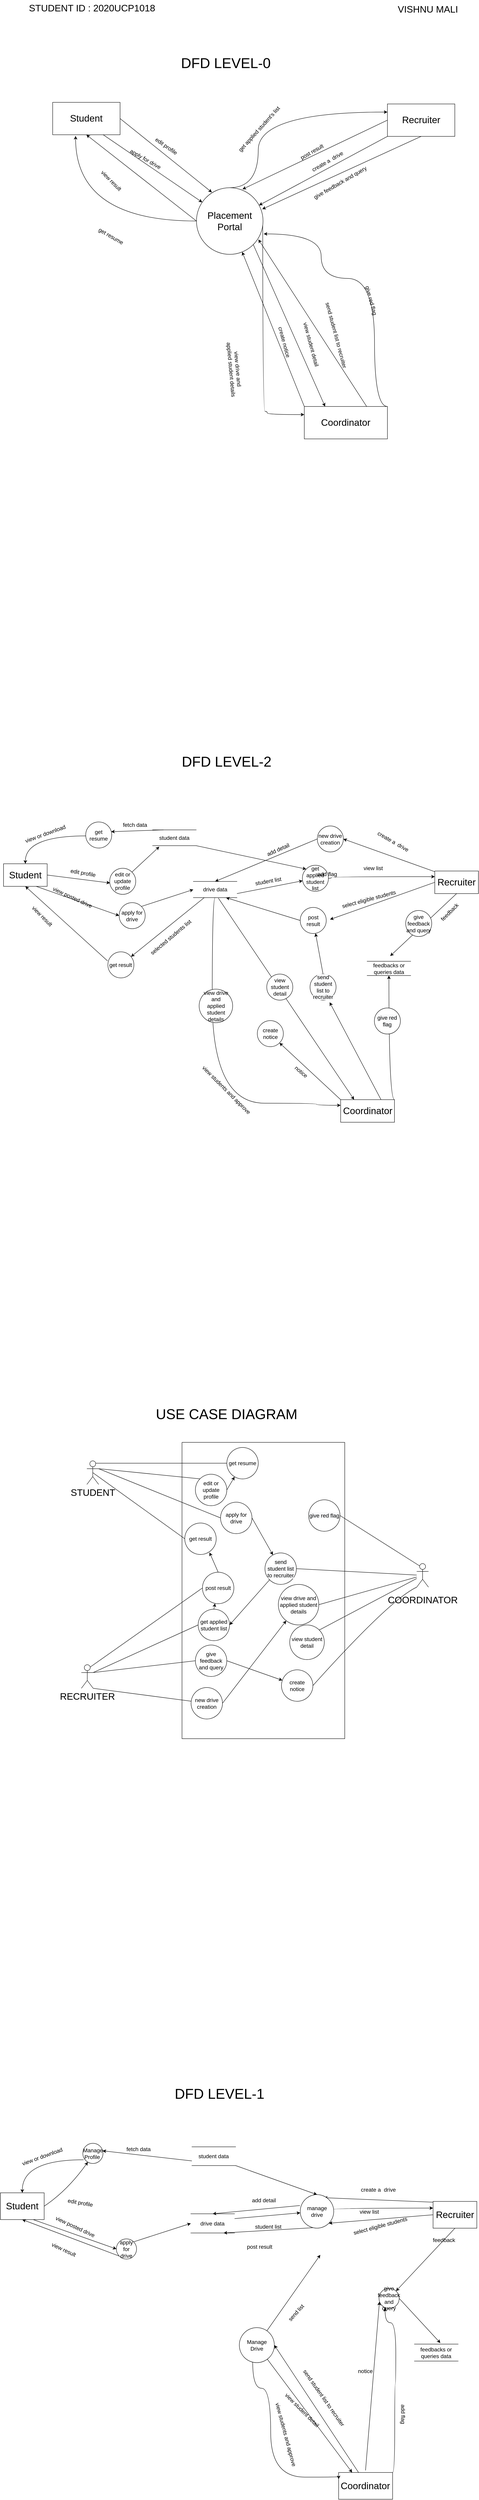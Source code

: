 <mxfile version="20.6.2" type="github">
  <diagram id="D_JLjPBvSt8yhpvciSec" name="Page-1">
    <mxGraphModel dx="1662" dy="703" grid="0" gridSize="10" guides="1" tooltips="1" connect="1" arrows="1" fold="1" page="1" pageScale="1.5" pageWidth="827" pageHeight="1169" math="0" shadow="0">
      <root>
        <mxCell id="0" />
        <mxCell id="1" parent="0" />
        <mxCell id="z_jNy_ZaxBvfYAeNrPN4-47" value="" style="group" parent="1" vertex="1" connectable="0">
          <mxGeometry x="144" y="254" width="1023" height="880.25" as="geometry" />
        </mxCell>
        <mxCell id="z_jNy_ZaxBvfYAeNrPN4-1" value="&lt;font style=&quot;font-size: 24px;&quot;&gt;Placement Portal&lt;/font&gt;" style="ellipse;whiteSpace=wrap;html=1;aspect=fixed;" parent="z_jNy_ZaxBvfYAeNrPN4-47" vertex="1">
          <mxGeometry x="365.765" y="241.945" width="169.35" height="169.35" as="geometry" />
        </mxCell>
        <mxCell id="z_jNy_ZaxBvfYAeNrPN4-7" style="edgeStyle=none;shape=connector;curved=1;rounded=0;orthogonalLoop=1;jettySize=auto;html=1;exitX=1;exitY=0.5;exitDx=0;exitDy=0;entryX=0.232;entryY=0.07;entryDx=0;entryDy=0;entryPerimeter=0;labelBackgroundColor=default;strokeColor=default;fontFamily=Helvetica;fontSize=24;fontColor=default;endArrow=classic;" parent="z_jNy_ZaxBvfYAeNrPN4-47" source="z_jNy_ZaxBvfYAeNrPN4-2" target="z_jNy_ZaxBvfYAeNrPN4-1" edge="1">
          <mxGeometry relative="1" as="geometry" />
        </mxCell>
        <mxCell id="z_jNy_ZaxBvfYAeNrPN4-11" style="edgeStyle=none;shape=connector;curved=1;rounded=0;orthogonalLoop=1;jettySize=auto;html=1;exitX=0.75;exitY=1;exitDx=0;exitDy=0;labelBackgroundColor=default;strokeColor=default;fontFamily=Helvetica;fontSize=14;fontColor=default;endArrow=classic;" parent="z_jNy_ZaxBvfYAeNrPN4-47" source="z_jNy_ZaxBvfYAeNrPN4-2" target="z_jNy_ZaxBvfYAeNrPN4-1" edge="1">
          <mxGeometry relative="1" as="geometry" />
        </mxCell>
        <mxCell id="z_jNy_ZaxBvfYAeNrPN4-2" value="Student" style="rounded=0;whiteSpace=wrap;html=1;fontSize=24;" parent="z_jNy_ZaxBvfYAeNrPN4-47" vertex="1">
          <mxGeometry y="25.059" width="171.453" height="82.362" as="geometry" />
        </mxCell>
        <mxCell id="z_jNy_ZaxBvfYAeNrPN4-21" style="edgeStyle=none;shape=connector;curved=1;rounded=0;orthogonalLoop=1;jettySize=auto;html=1;exitX=0;exitY=0.5;exitDx=0;exitDy=0;entryX=0.5;entryY=1;entryDx=0;entryDy=0;labelBackgroundColor=default;strokeColor=default;fontFamily=Helvetica;fontSize=14;fontColor=default;endArrow=classic;" parent="z_jNy_ZaxBvfYAeNrPN4-47" source="z_jNy_ZaxBvfYAeNrPN4-1" target="z_jNy_ZaxBvfYAeNrPN4-2" edge="1">
          <mxGeometry relative="1" as="geometry" />
        </mxCell>
        <mxCell id="z_jNy_ZaxBvfYAeNrPN4-23" style="edgeStyle=none;shape=connector;curved=1;rounded=0;orthogonalLoop=1;jettySize=auto;html=1;exitX=0;exitY=1;exitDx=0;exitDy=0;labelBackgroundColor=default;strokeColor=default;fontFamily=Helvetica;fontSize=14;fontColor=default;endArrow=classic;" parent="z_jNy_ZaxBvfYAeNrPN4-47" source="z_jNy_ZaxBvfYAeNrPN4-3" target="z_jNy_ZaxBvfYAeNrPN4-1" edge="1">
          <mxGeometry relative="1" as="geometry" />
        </mxCell>
        <mxCell id="z_jNy_ZaxBvfYAeNrPN4-25" style="edgeStyle=none;shape=connector;curved=1;rounded=0;orthogonalLoop=1;jettySize=auto;html=1;exitX=0.5;exitY=1;exitDx=0;exitDy=0;entryX=0.988;entryY=0.322;entryDx=0;entryDy=0;entryPerimeter=0;labelBackgroundColor=default;strokeColor=default;fontFamily=Helvetica;fontSize=14;fontColor=default;endArrow=classic;" parent="z_jNy_ZaxBvfYAeNrPN4-47" source="z_jNy_ZaxBvfYAeNrPN4-3" target="z_jNy_ZaxBvfYAeNrPN4-1" edge="1">
          <mxGeometry relative="1" as="geometry" />
        </mxCell>
        <mxCell id="z_jNy_ZaxBvfYAeNrPN4-31" style="edgeStyle=none;shape=connector;curved=1;rounded=0;orthogonalLoop=1;jettySize=auto;html=1;exitX=0;exitY=0.5;exitDx=0;exitDy=0;entryX=0.692;entryY=0.023;entryDx=0;entryDy=0;entryPerimeter=0;labelBackgroundColor=default;strokeColor=default;fontFamily=Helvetica;fontSize=14;fontColor=default;endArrow=classic;" parent="z_jNy_ZaxBvfYAeNrPN4-47" source="z_jNy_ZaxBvfYAeNrPN4-3" target="z_jNy_ZaxBvfYAeNrPN4-1" edge="1">
          <mxGeometry relative="1" as="geometry" />
        </mxCell>
        <mxCell id="z_jNy_ZaxBvfYAeNrPN4-3" value="Recruiter" style="rounded=0;whiteSpace=wrap;html=1;fontSize=24;" parent="z_jNy_ZaxBvfYAeNrPN4-47" vertex="1">
          <mxGeometry x="851.547" y="29.177" width="171.453" height="82.362" as="geometry" />
        </mxCell>
        <mxCell id="z_jNy_ZaxBvfYAeNrPN4-33" style="edgeStyle=none;shape=connector;curved=1;rounded=0;orthogonalLoop=1;jettySize=auto;html=1;exitX=0;exitY=0;exitDx=0;exitDy=0;labelBackgroundColor=default;strokeColor=default;fontFamily=Helvetica;fontSize=14;fontColor=default;endArrow=classic;" parent="z_jNy_ZaxBvfYAeNrPN4-47" source="z_jNy_ZaxBvfYAeNrPN4-4" target="z_jNy_ZaxBvfYAeNrPN4-1" edge="1">
          <mxGeometry relative="1" as="geometry" />
        </mxCell>
        <mxCell id="z_jNy_ZaxBvfYAeNrPN4-45" style="edgeStyle=none;shape=connector;curved=1;rounded=0;orthogonalLoop=1;jettySize=auto;html=1;exitX=0.75;exitY=0;exitDx=0;exitDy=0;entryX=0.931;entryY=0.777;entryDx=0;entryDy=0;entryPerimeter=0;labelBackgroundColor=default;strokeColor=default;fontFamily=Helvetica;fontSize=14;fontColor=default;endArrow=classic;" parent="z_jNy_ZaxBvfYAeNrPN4-47" source="z_jNy_ZaxBvfYAeNrPN4-4" target="z_jNy_ZaxBvfYAeNrPN4-1" edge="1">
          <mxGeometry relative="1" as="geometry" />
        </mxCell>
        <mxCell id="z_jNy_ZaxBvfYAeNrPN4-4" value="Coordinator" style="rounded=0;whiteSpace=wrap;html=1;fontSize=24;" parent="z_jNy_ZaxBvfYAeNrPN4-47" vertex="1">
          <mxGeometry x="640.089" y="797.888" width="211.458" height="82.362" as="geometry" />
        </mxCell>
        <mxCell id="z_jNy_ZaxBvfYAeNrPN4-10" value="edit profile" style="text;html=1;align=center;verticalAlign=middle;resizable=0;points=[];autosize=1;strokeColor=none;fillColor=none;fontSize=14;fontFamily=Helvetica;fontColor=default;rotation=35;" parent="z_jNy_ZaxBvfYAeNrPN4-47" vertex="1">
          <mxGeometry x="247.177" y="121.148" width="83" height="29" as="geometry" />
        </mxCell>
        <mxCell id="z_jNy_ZaxBvfYAeNrPN4-12" value="apply for drive" style="text;html=1;align=center;verticalAlign=middle;resizable=0;points=[];autosize=1;strokeColor=none;fillColor=none;fontSize=14;fontFamily=Helvetica;fontColor=default;rotation=30;" parent="z_jNy_ZaxBvfYAeNrPN4-47" vertex="1">
          <mxGeometry x="182.883" y="154.092" width="106" height="29" as="geometry" />
        </mxCell>
        <mxCell id="z_jNy_ZaxBvfYAeNrPN4-19" value="" style="edgeStyle=segmentEdgeStyle;endArrow=classic;html=1;rounded=0;labelBackgroundColor=default;strokeColor=default;fontFamily=Helvetica;fontSize=14;fontColor=default;shape=connector;curved=1;entryX=0.34;entryY=1.036;entryDx=0;entryDy=0;entryPerimeter=0;exitX=0;exitY=0.5;exitDx=0;exitDy=0;" parent="z_jNy_ZaxBvfYAeNrPN4-47" source="z_jNy_ZaxBvfYAeNrPN4-1" target="z_jNy_ZaxBvfYAeNrPN4-2" edge="1">
          <mxGeometry width="50" height="50" relative="1" as="geometry">
            <mxPoint x="445.777" y="416.278" as="sourcePoint" />
            <mxPoint x="517.215" y="347.643" as="targetPoint" />
          </mxGeometry>
        </mxCell>
        <mxCell id="z_jNy_ZaxBvfYAeNrPN4-20" value="get resume&lt;br&gt;" style="text;html=1;align=center;verticalAlign=middle;resizable=0;points=[];autosize=1;strokeColor=none;fillColor=none;fontSize=14;fontFamily=Helvetica;fontColor=default;rotation=30;" parent="z_jNy_ZaxBvfYAeNrPN4-47" vertex="1">
          <mxGeometry x="104.3" y="350.388" width="88" height="29" as="geometry" />
        </mxCell>
        <mxCell id="z_jNy_ZaxBvfYAeNrPN4-22" value="view result" style="text;html=1;align=center;verticalAlign=middle;resizable=0;points=[];autosize=1;strokeColor=none;fillColor=none;fontSize=14;fontFamily=Helvetica;fontColor=default;rotation=45;" parent="z_jNy_ZaxBvfYAeNrPN4-47" vertex="1">
          <mxGeometry x="107.158" y="209.0" width="84" height="29" as="geometry" />
        </mxCell>
        <mxCell id="z_jNy_ZaxBvfYAeNrPN4-24" value="create a&amp;nbsp; drive" style="text;html=1;align=center;verticalAlign=middle;resizable=0;points=[];autosize=1;strokeColor=none;fillColor=none;fontSize=14;fontFamily=Helvetica;fontColor=default;rotation=-30;" parent="z_jNy_ZaxBvfYAeNrPN4-47" vertex="1">
          <mxGeometry x="645.802" y="160.996" width="107" height="29" as="geometry" />
        </mxCell>
        <mxCell id="z_jNy_ZaxBvfYAeNrPN4-26" value="give feedback and query&lt;br&gt;" style="text;html=1;align=center;verticalAlign=middle;resizable=0;points=[];autosize=1;strokeColor=none;fillColor=none;fontSize=14;fontFamily=Helvetica;fontColor=default;rotation=-30;" parent="z_jNy_ZaxBvfYAeNrPN4-47" vertex="1">
          <mxGeometry x="645.804" y="214.491" width="171" height="29" as="geometry" />
        </mxCell>
        <mxCell id="z_jNy_ZaxBvfYAeNrPN4-29" value="" style="edgeStyle=segmentEdgeStyle;endArrow=classic;html=1;rounded=0;labelBackgroundColor=default;strokeColor=default;fontFamily=Helvetica;fontSize=14;fontColor=default;shape=connector;curved=1;entryX=0;entryY=0.25;entryDx=0;entryDy=0;exitX=0.5;exitY=0;exitDx=0;exitDy=0;" parent="z_jNy_ZaxBvfYAeNrPN4-47" source="z_jNy_ZaxBvfYAeNrPN4-1" target="z_jNy_ZaxBvfYAeNrPN4-3" edge="1">
          <mxGeometry width="50" height="50" relative="1" as="geometry">
            <mxPoint x="445.777" y="392.942" as="sourcePoint" />
            <mxPoint x="517.215" y="324.307" as="targetPoint" />
            <Array as="points">
              <mxPoint x="522.93" y="49.767" />
            </Array>
          </mxGeometry>
        </mxCell>
        <mxCell id="z_jNy_ZaxBvfYAeNrPN4-30" value="get applied student&#39;s list&lt;br&gt;" style="text;html=1;align=center;verticalAlign=middle;resizable=0;points=[];autosize=1;strokeColor=none;fillColor=none;fontSize=14;fontFamily=Helvetica;fontColor=default;rotation=-48;" parent="z_jNy_ZaxBvfYAeNrPN4-47" vertex="1">
          <mxGeometry x="441.49" y="78.594" width="167" height="29" as="geometry" />
        </mxCell>
        <mxCell id="z_jNy_ZaxBvfYAeNrPN4-32" value="post result" style="text;html=1;align=center;verticalAlign=middle;resizable=0;points=[];autosize=1;strokeColor=none;fillColor=none;fontSize=14;fontFamily=Helvetica;fontColor=default;rotation=-30;" parent="z_jNy_ZaxBvfYAeNrPN4-47" vertex="1">
          <mxGeometry x="617.229" y="136.247" width="83" height="29" as="geometry" />
        </mxCell>
        <mxCell id="z_jNy_ZaxBvfYAeNrPN4-34" value="create notice&lt;br&gt;" style="text;html=1;align=center;verticalAlign=middle;resizable=0;points=[];autosize=1;strokeColor=none;fillColor=none;fontSize=14;fontFamily=Helvetica;fontColor=default;rotation=75;" parent="z_jNy_ZaxBvfYAeNrPN4-47" vertex="1">
          <mxGeometry x="540.075" y="619.437" width="98" height="29" as="geometry" />
        </mxCell>
        <mxCell id="z_jNy_ZaxBvfYAeNrPN4-36" value="view student detail&lt;br&gt;" style="text;html=1;align=center;verticalAlign=middle;resizable=0;points=[];autosize=1;strokeColor=none;fillColor=none;fontSize=14;fontFamily=Helvetica;fontColor=default;rotation=75;" parent="z_jNy_ZaxBvfYAeNrPN4-47" vertex="1">
          <mxGeometry x="590.082" y="624.928" width="133" height="29" as="geometry" />
        </mxCell>
        <mxCell id="z_jNy_ZaxBvfYAeNrPN4-38" style="edgeStyle=none;shape=connector;curved=1;rounded=0;orthogonalLoop=1;jettySize=auto;html=1;exitX=1;exitY=1;exitDx=0;exitDy=0;entryX=0.25;entryY=0;entryDx=0;entryDy=0;labelBackgroundColor=default;strokeColor=default;fontFamily=Helvetica;fontSize=14;fontColor=default;endArrow=classic;" parent="z_jNy_ZaxBvfYAeNrPN4-47" source="z_jNy_ZaxBvfYAeNrPN4-1" target="z_jNy_ZaxBvfYAeNrPN4-4" edge="1">
          <mxGeometry relative="1" as="geometry" />
        </mxCell>
        <mxCell id="z_jNy_ZaxBvfYAeNrPN4-40" value="" style="edgeStyle=segmentEdgeStyle;endArrow=classic;html=1;rounded=0;labelBackgroundColor=default;strokeColor=default;fontFamily=Helvetica;fontSize=14;fontColor=default;shape=connector;curved=1;entryX=0;entryY=0.25;entryDx=0;entryDy=0;" parent="z_jNy_ZaxBvfYAeNrPN4-47" source="z_jNy_ZaxBvfYAeNrPN4-1" target="z_jNy_ZaxBvfYAeNrPN4-4" edge="1">
          <mxGeometry width="50" height="50" relative="1" as="geometry">
            <mxPoint x="445.777" y="651.009" as="sourcePoint" />
            <mxPoint x="554.363" y="843.187" as="targetPoint" />
            <Array as="points">
              <mxPoint x="534.36" y="810.242" />
              <mxPoint x="545.791" y="810.242" />
              <mxPoint x="545.791" y="818.479" />
            </Array>
          </mxGeometry>
        </mxCell>
        <mxCell id="z_jNy_ZaxBvfYAeNrPN4-42" value="" style="edgeStyle=segmentEdgeStyle;endArrow=classic;html=1;rounded=0;labelBackgroundColor=default;strokeColor=default;fontFamily=Helvetica;fontSize=14;fontColor=default;shape=connector;curved=1;exitX=1;exitY=0;exitDx=0;exitDy=0;" parent="z_jNy_ZaxBvfYAeNrPN4-47" source="z_jNy_ZaxBvfYAeNrPN4-4" edge="1">
          <mxGeometry width="50" height="50" relative="1" as="geometry">
            <mxPoint x="801.541" y="612.574" as="sourcePoint" />
            <mxPoint x="536.894" y="359.338" as="targetPoint" />
            <Array as="points">
              <mxPoint x="818.686" y="797.888" />
              <mxPoint x="818.686" y="472.558" />
              <mxPoint x="682.953" y="472.558" />
            </Array>
          </mxGeometry>
        </mxCell>
        <mxCell id="z_jNy_ZaxBvfYAeNrPN4-43" value="give red flag" style="text;html=1;align=center;verticalAlign=middle;resizable=0;points=[];autosize=1;strokeColor=none;fillColor=none;fontSize=14;fontFamily=Helvetica;fontColor=default;rotation=75;" parent="z_jNy_ZaxBvfYAeNrPN4-47" vertex="1">
          <mxGeometry x="762.964" y="513.739" width="94" height="29" as="geometry" />
        </mxCell>
        <mxCell id="z_jNy_ZaxBvfYAeNrPN4-44" value="view drive and &lt;br&gt;applied student details" style="text;html=1;align=center;verticalAlign=middle;resizable=0;points=[];autosize=1;strokeColor=none;fillColor=none;fontSize=14;fontFamily=Helvetica;fontColor=default;rotation=85;" parent="z_jNy_ZaxBvfYAeNrPN4-47" vertex="1">
          <mxGeometry x="384.339" y="679.836" width="157" height="46" as="geometry" />
        </mxCell>
        <mxCell id="z_jNy_ZaxBvfYAeNrPN4-46" value="send student list to recruiter" style="text;html=1;align=center;verticalAlign=middle;resizable=0;points=[];autosize=1;strokeColor=none;fillColor=none;fontSize=14;fontFamily=Helvetica;fontColor=default;rotation=75;" parent="z_jNy_ZaxBvfYAeNrPN4-47" vertex="1">
          <mxGeometry x="625.802" y="601.592" width="190" height="29" as="geometry" />
        </mxCell>
        <mxCell id="z_jNy_ZaxBvfYAeNrPN4-121" value="" style="group" parent="1" vertex="1" connectable="0">
          <mxGeometry x="19" y="2100" width="1208" height="770.65" as="geometry" />
        </mxCell>
        <mxCell id="z_jNy_ZaxBvfYAeNrPN4-50" style="edgeStyle=none;shape=connector;curved=1;rounded=0;orthogonalLoop=1;jettySize=auto;html=1;exitX=1;exitY=0.5;exitDx=0;exitDy=0;labelBackgroundColor=default;strokeColor=default;fontFamily=Helvetica;fontSize=24;fontColor=default;endArrow=classic;" parent="z_jNy_ZaxBvfYAeNrPN4-121" source="z_jNy_ZaxBvfYAeNrPN4-52" edge="1">
          <mxGeometry relative="1" as="geometry">
            <mxPoint x="270.983" y="162.615" as="targetPoint" />
          </mxGeometry>
        </mxCell>
        <mxCell id="z_jNy_ZaxBvfYAeNrPN4-52" value="Student" style="rounded=0;whiteSpace=wrap;html=1;fontSize=24;" parent="z_jNy_ZaxBvfYAeNrPN4-121" vertex="1">
          <mxGeometry y="113.83" width="110.983" height="57.393" as="geometry" />
        </mxCell>
        <mxCell id="z_jNy_ZaxBvfYAeNrPN4-53" style="edgeStyle=none;shape=connector;curved=1;rounded=0;orthogonalLoop=1;jettySize=auto;html=1;entryX=0.5;entryY=1;entryDx=0;entryDy=0;labelBackgroundColor=default;strokeColor=default;fontFamily=Helvetica;fontSize=14;fontColor=default;endArrow=classic;" parent="z_jNy_ZaxBvfYAeNrPN4-121" target="z_jNy_ZaxBvfYAeNrPN4-52" edge="1">
          <mxGeometry relative="1" as="geometry">
            <mxPoint x="264.509" y="360.622" as="sourcePoint" />
          </mxGeometry>
        </mxCell>
        <mxCell id="z_jNy_ZaxBvfYAeNrPN4-61" value="edit profile" style="text;html=1;align=center;verticalAlign=middle;resizable=0;points=[];autosize=1;strokeColor=none;fillColor=none;fontSize=14;fontFamily=Helvetica;fontColor=default;rotation=10;" parent="z_jNy_ZaxBvfYAeNrPN4-121" vertex="1">
          <mxGeometry x="160.925" y="122.439" width="83" height="29" as="geometry" />
        </mxCell>
        <mxCell id="z_jNy_ZaxBvfYAeNrPN4-63" value="" style="edgeStyle=segmentEdgeStyle;endArrow=classic;html=1;rounded=0;labelBackgroundColor=default;strokeColor=default;fontFamily=Helvetica;fontSize=14;fontColor=default;shape=connector;curved=1;" parent="z_jNy_ZaxBvfYAeNrPN4-121" target="z_jNy_ZaxBvfYAeNrPN4-52" edge="1">
          <mxGeometry width="50" height="50" relative="1" as="geometry">
            <mxPoint x="210.867" y="43.045" as="sourcePoint" />
            <mxPoint x="321.85" y="329.056" as="targetPoint" />
          </mxGeometry>
        </mxCell>
        <mxCell id="z_jNy_ZaxBvfYAeNrPN4-65" value="view result" style="text;html=1;align=center;verticalAlign=middle;resizable=0;points=[];autosize=1;strokeColor=none;fillColor=none;fontSize=14;fontFamily=Helvetica;fontColor=default;rotation=45;" parent="z_jNy_ZaxBvfYAeNrPN4-121" vertex="1">
          <mxGeometry x="56.416" y="232.443" width="84" height="29" as="geometry" />
        </mxCell>
        <mxCell id="z_jNy_ZaxBvfYAeNrPN4-54" style="edgeStyle=none;shape=connector;curved=1;rounded=0;orthogonalLoop=1;jettySize=auto;html=1;labelBackgroundColor=default;strokeColor=default;fontFamily=Helvetica;fontSize=14;fontColor=default;endArrow=classic;entryX=1;entryY=0.5;entryDx=0;entryDy=0;" parent="z_jNy_ZaxBvfYAeNrPN4-121" target="z_jNy_ZaxBvfYAeNrPN4-103" edge="1">
          <mxGeometry relative="1" as="geometry">
            <mxPoint x="1096.879" y="133.918" as="sourcePoint" />
            <mxPoint x="960.246" y="315.72" as="targetPoint" />
          </mxGeometry>
        </mxCell>
        <mxCell id="z_jNy_ZaxBvfYAeNrPN4-55" style="edgeStyle=none;shape=connector;curved=1;rounded=0;orthogonalLoop=1;jettySize=auto;html=1;exitX=0.5;exitY=1;exitDx=0;exitDy=0;entryX=0.988;entryY=0.322;entryDx=0;entryDy=0;entryPerimeter=0;labelBackgroundColor=default;strokeColor=default;fontFamily=Helvetica;fontSize=14;fontColor=default;endArrow=classic;" parent="z_jNy_ZaxBvfYAeNrPN4-121" source="z_jNy_ZaxBvfYAeNrPN4-57" edge="1">
          <mxGeometry relative="1" as="geometry">
            <mxPoint x="983.593" y="348.273" as="targetPoint" />
          </mxGeometry>
        </mxCell>
        <mxCell id="z_jNy_ZaxBvfYAeNrPN4-56" style="edgeStyle=none;shape=connector;curved=1;rounded=0;orthogonalLoop=1;jettySize=auto;html=1;exitX=0;exitY=0.5;exitDx=0;exitDy=0;labelBackgroundColor=default;strokeColor=default;fontFamily=Helvetica;fontSize=14;fontColor=default;endArrow=classic;" parent="z_jNy_ZaxBvfYAeNrPN4-121" source="z_jNy_ZaxBvfYAeNrPN4-57" edge="1">
          <mxGeometry relative="1" as="geometry">
            <mxPoint x="830.52" y="255.401" as="targetPoint" />
          </mxGeometry>
        </mxCell>
        <mxCell id="z_jNy_ZaxBvfYAeNrPN4-57" value="Recruiter" style="rounded=0;whiteSpace=wrap;html=1;fontSize=24;" parent="z_jNy_ZaxBvfYAeNrPN4-121" vertex="1">
          <mxGeometry x="1097.017" y="132.244" width="110.983" height="57.393" as="geometry" />
        </mxCell>
        <mxCell id="z_jNy_ZaxBvfYAeNrPN4-66" value="create a&amp;nbsp; drive" style="text;html=1;align=center;verticalAlign=middle;resizable=0;points=[];autosize=1;strokeColor=none;fillColor=none;fontSize=14;fontFamily=Helvetica;fontColor=default;rotation=30;" parent="z_jNy_ZaxBvfYAeNrPN4-121" vertex="1">
          <mxGeometry x="937.11" y="42.088" width="107" height="29" as="geometry" />
        </mxCell>
        <mxCell id="z_jNy_ZaxBvfYAeNrPN4-68" value="" style="edgeStyle=segmentEdgeStyle;endArrow=classic;html=1;rounded=0;labelBackgroundColor=default;strokeColor=default;fontFamily=Helvetica;fontSize=14;fontColor=default;shape=connector;curved=1;entryX=0;entryY=0.25;entryDx=0;entryDy=0;exitX=1;exitY=0.5;exitDx=0;exitDy=0;" parent="z_jNy_ZaxBvfYAeNrPN4-121" source="z_jNy_ZaxBvfYAeNrPN4-97" target="z_jNy_ZaxBvfYAeNrPN4-57" edge="1">
          <mxGeometry width="50" height="50" relative="1" as="geometry">
            <mxPoint x="738.035" y="154.962" as="sourcePoint" />
            <mxPoint x="880.601" y="337.904" as="targetPoint" />
            <Array as="points">
              <mxPoint x="834.22" y="146.353" />
            </Array>
          </mxGeometry>
        </mxCell>
        <mxCell id="z_jNy_ZaxBvfYAeNrPN4-70" value="select eligible students" style="text;html=1;align=center;verticalAlign=middle;resizable=0;points=[];autosize=1;strokeColor=none;fillColor=none;fontSize=14;fontFamily=Helvetica;fontColor=default;rotation=-15;" parent="z_jNy_ZaxBvfYAeNrPN4-121" vertex="1">
          <mxGeometry x="849.017" y="189.637" width="159" height="29" as="geometry" />
        </mxCell>
        <mxCell id="z_jNy_ZaxBvfYAeNrPN4-85" value="edit or update profile" style="ellipse;whiteSpace=wrap;html=1;aspect=fixed;fontFamily=Helvetica;fontSize=14;fontColor=default;" parent="z_jNy_ZaxBvfYAeNrPN4-121" vertex="1">
          <mxGeometry x="270.058" y="125.309" width="66.237" height="66.237" as="geometry" />
        </mxCell>
        <mxCell id="z_jNy_ZaxBvfYAeNrPN4-86" value="student data" style="shape=partialRectangle;whiteSpace=wrap;html=1;left=0;right=0;fillColor=none;fontFamily=Helvetica;fontSize=14;fontColor=default;" parent="z_jNy_ZaxBvfYAeNrPN4-121" vertex="1">
          <mxGeometry x="379.191" y="27.74" width="110.983" height="40.175" as="geometry" />
        </mxCell>
        <mxCell id="z_jNy_ZaxBvfYAeNrPN4-87" style="edgeStyle=none;shape=connector;curved=1;rounded=0;orthogonalLoop=1;jettySize=auto;html=1;exitX=1;exitY=0;exitDx=0;exitDy=0;entryX=0.153;entryY=1.063;entryDx=0;entryDy=0;entryPerimeter=0;labelBackgroundColor=default;strokeColor=default;fontFamily=Helvetica;fontSize=14;fontColor=default;endArrow=classic;" parent="z_jNy_ZaxBvfYAeNrPN4-121" source="z_jNy_ZaxBvfYAeNrPN4-85" target="z_jNy_ZaxBvfYAeNrPN4-86" edge="1">
          <mxGeometry relative="1" as="geometry" />
        </mxCell>
        <mxCell id="z_jNy_ZaxBvfYAeNrPN4-88" value="view posted drive" style="text;html=1;align=center;verticalAlign=middle;resizable=0;points=[];autosize=1;strokeColor=none;fillColor=none;fontSize=14;fontFamily=Helvetica;fontColor=default;rotation=25;" parent="z_jNy_ZaxBvfYAeNrPN4-121" vertex="1">
          <mxGeometry x="111.908" y="184.615" width="126" height="29" as="geometry" />
        </mxCell>
        <mxCell id="z_jNy_ZaxBvfYAeNrPN4-89" value="apply for drive" style="ellipse;whiteSpace=wrap;html=1;aspect=fixed;fontFamily=Helvetica;fontSize=14;fontColor=default;" parent="z_jNy_ZaxBvfYAeNrPN4-121" vertex="1">
          <mxGeometry x="294.104" y="212.595" width="66.237" height="66.237" as="geometry" />
        </mxCell>
        <mxCell id="z_jNy_ZaxBvfYAeNrPN4-51" style="edgeStyle=none;shape=connector;curved=1;rounded=0;orthogonalLoop=1;jettySize=auto;html=1;exitX=0.75;exitY=1;exitDx=0;exitDy=0;labelBackgroundColor=default;strokeColor=default;fontFamily=Helvetica;fontSize=14;fontColor=default;endArrow=classic;entryX=0;entryY=0.5;entryDx=0;entryDy=0;" parent="z_jNy_ZaxBvfYAeNrPN4-121" source="z_jNy_ZaxBvfYAeNrPN4-52" target="z_jNy_ZaxBvfYAeNrPN4-89" edge="1">
          <mxGeometry relative="1" as="geometry">
            <mxPoint x="290.405" y="261.14" as="targetPoint" />
          </mxGeometry>
        </mxCell>
        <mxCell id="z_jNy_ZaxBvfYAeNrPN4-90" value="get resume" style="ellipse;whiteSpace=wrap;html=1;aspect=fixed;fontFamily=Helvetica;fontSize=14;fontColor=default;" parent="z_jNy_ZaxBvfYAeNrPN4-121" vertex="1">
          <mxGeometry x="209.017" y="7.652" width="66.237" height="66.237" as="geometry" />
        </mxCell>
        <mxCell id="z_jNy_ZaxBvfYAeNrPN4-91" style="edgeStyle=none;shape=connector;curved=1;rounded=0;orthogonalLoop=1;jettySize=auto;html=1;exitX=0.25;exitY=0;exitDx=0;exitDy=0;entryX=0.977;entryY=0.373;entryDx=0;entryDy=0;entryPerimeter=0;labelBackgroundColor=default;strokeColor=default;fontFamily=Helvetica;fontSize=14;fontColor=default;endArrow=classic;" parent="z_jNy_ZaxBvfYAeNrPN4-121" source="z_jNy_ZaxBvfYAeNrPN4-86" target="z_jNy_ZaxBvfYAeNrPN4-90" edge="1">
          <mxGeometry relative="1" as="geometry" />
        </mxCell>
        <mxCell id="z_jNy_ZaxBvfYAeNrPN4-93" value="fetch data" style="text;html=1;align=center;verticalAlign=middle;resizable=0;points=[];autosize=1;strokeColor=none;fillColor=none;fontSize=14;fontFamily=Helvetica;fontColor=default;" parent="z_jNy_ZaxBvfYAeNrPN4-121" vertex="1">
          <mxGeometry x="294.104" width="80" height="29" as="geometry" />
        </mxCell>
        <mxCell id="z_jNy_ZaxBvfYAeNrPN4-94" value="view or download" style="text;html=1;align=center;verticalAlign=middle;resizable=0;points=[];autosize=1;strokeColor=none;fillColor=none;fontSize=14;fontFamily=Helvetica;fontColor=default;rotation=-20;" parent="z_jNy_ZaxBvfYAeNrPN4-121" vertex="1">
          <mxGeometry x="42.543" y="23.914" width="126" height="29" as="geometry" />
        </mxCell>
        <mxCell id="z_jNy_ZaxBvfYAeNrPN4-95" value="drive data" style="shape=partialRectangle;whiteSpace=wrap;html=1;left=0;right=0;fillColor=none;fontFamily=Helvetica;fontSize=14;fontColor=default;" parent="z_jNy_ZaxBvfYAeNrPN4-121" vertex="1">
          <mxGeometry x="482.775" y="158.788" width="110.983" height="41.132" as="geometry" />
        </mxCell>
        <mxCell id="z_jNy_ZaxBvfYAeNrPN4-96" style="edgeStyle=none;shape=connector;curved=1;rounded=0;orthogonalLoop=1;jettySize=auto;html=1;exitX=1;exitY=0;exitDx=0;exitDy=0;entryX=0;entryY=0.5;entryDx=0;entryDy=0;labelBackgroundColor=default;strokeColor=default;fontFamily=Helvetica;fontSize=14;fontColor=default;endArrow=classic;" parent="z_jNy_ZaxBvfYAeNrPN4-121" source="z_jNy_ZaxBvfYAeNrPN4-89" target="z_jNy_ZaxBvfYAeNrPN4-95" edge="1">
          <mxGeometry relative="1" as="geometry" />
        </mxCell>
        <mxCell id="z_jNy_ZaxBvfYAeNrPN4-97" value="get applied student list" style="ellipse;whiteSpace=wrap;html=1;aspect=fixed;fontFamily=Helvetica;fontSize=14;fontColor=default;" parent="z_jNy_ZaxBvfYAeNrPN4-121" vertex="1">
          <mxGeometry x="760.231" y="117.656" width="66.237" height="66.237" as="geometry" />
        </mxCell>
        <mxCell id="z_jNy_ZaxBvfYAeNrPN4-102" style="edgeStyle=none;shape=connector;curved=1;rounded=0;orthogonalLoop=1;jettySize=auto;html=1;exitX=1;exitY=1;exitDx=0;exitDy=0;entryX=0;entryY=0;entryDx=0;entryDy=0;labelBackgroundColor=default;strokeColor=default;fontFamily=Helvetica;fontSize=14;fontColor=default;endArrow=classic;" parent="z_jNy_ZaxBvfYAeNrPN4-121" source="z_jNy_ZaxBvfYAeNrPN4-86" target="z_jNy_ZaxBvfYAeNrPN4-97" edge="1">
          <mxGeometry relative="1" as="geometry" />
        </mxCell>
        <mxCell id="z_jNy_ZaxBvfYAeNrPN4-99" style="edgeStyle=none;shape=connector;curved=1;rounded=0;orthogonalLoop=1;jettySize=auto;html=1;exitX=1;exitY=0.75;exitDx=0;exitDy=0;labelBackgroundColor=default;strokeColor=default;fontFamily=Helvetica;fontSize=14;fontColor=default;endArrow=classic;" parent="z_jNy_ZaxBvfYAeNrPN4-121" source="z_jNy_ZaxBvfYAeNrPN4-95" target="z_jNy_ZaxBvfYAeNrPN4-97" edge="1">
          <mxGeometry relative="1" as="geometry" />
        </mxCell>
        <mxCell id="z_jNy_ZaxBvfYAeNrPN4-100" value="student list" style="text;html=1;align=center;verticalAlign=middle;resizable=0;points=[];autosize=1;strokeColor=none;fillColor=none;fontSize=14;fontFamily=Helvetica;fontColor=default;rotation=-10;" parent="z_jNy_ZaxBvfYAeNrPN4-121" vertex="1">
          <mxGeometry x="630.751" y="143.484" width="85" height="29" as="geometry" />
        </mxCell>
        <mxCell id="z_jNy_ZaxBvfYAeNrPN4-101" value="view list" style="text;html=1;align=center;verticalAlign=middle;resizable=0;points=[];autosize=1;strokeColor=none;fillColor=none;fontSize=14;fontFamily=Helvetica;fontColor=default;" parent="z_jNy_ZaxBvfYAeNrPN4-121" vertex="1">
          <mxGeometry x="906.358" y="110.004" width="67" height="29" as="geometry" />
        </mxCell>
        <mxCell id="z_jNy_ZaxBvfYAeNrPN4-117" style="edgeStyle=none;shape=connector;curved=1;rounded=0;orthogonalLoop=1;jettySize=auto;html=1;exitX=0;exitY=0.5;exitDx=0;exitDy=0;entryX=0.5;entryY=0;entryDx=0;entryDy=0;labelBackgroundColor=default;strokeColor=default;fontFamily=Helvetica;fontSize=14;fontColor=default;endArrow=classic;" parent="z_jNy_ZaxBvfYAeNrPN4-121" source="z_jNy_ZaxBvfYAeNrPN4-103" target="z_jNy_ZaxBvfYAeNrPN4-95" edge="1">
          <mxGeometry relative="1" as="geometry" />
        </mxCell>
        <mxCell id="z_jNy_ZaxBvfYAeNrPN4-103" value="new drive creation" style="ellipse;whiteSpace=wrap;html=1;aspect=fixed;fontFamily=Helvetica;fontSize=14;fontColor=default;" parent="z_jNy_ZaxBvfYAeNrPN4-121" vertex="1">
          <mxGeometry x="798.15" y="17.696" width="66.237" height="66.237" as="geometry" />
        </mxCell>
        <mxCell id="z_jNy_ZaxBvfYAeNrPN4-105" style="edgeStyle=none;shape=connector;curved=1;rounded=0;orthogonalLoop=1;jettySize=auto;html=1;exitX=0;exitY=0.5;exitDx=0;exitDy=0;entryX=0.75;entryY=1;entryDx=0;entryDy=0;labelBackgroundColor=default;strokeColor=default;fontFamily=Helvetica;fontSize=14;fontColor=default;endArrow=classic;" parent="z_jNy_ZaxBvfYAeNrPN4-121" source="z_jNy_ZaxBvfYAeNrPN4-104" target="z_jNy_ZaxBvfYAeNrPN4-95" edge="1">
          <mxGeometry relative="1" as="geometry" />
        </mxCell>
        <mxCell id="z_jNy_ZaxBvfYAeNrPN4-104" value="post result" style="ellipse;whiteSpace=wrap;html=1;aspect=fixed;fontFamily=Helvetica;fontSize=14;fontColor=default;" parent="z_jNy_ZaxBvfYAeNrPN4-121" vertex="1">
          <mxGeometry x="754.682" y="224.791" width="66.237" height="66.237" as="geometry" />
        </mxCell>
        <mxCell id="z_jNy_ZaxBvfYAeNrPN4-106" value="get result" style="ellipse;whiteSpace=wrap;html=1;aspect=fixed;fontFamily=Helvetica;fontSize=14;fontColor=default;" parent="z_jNy_ZaxBvfYAeNrPN4-121" vertex="1">
          <mxGeometry x="265.434" y="337.665" width="66.237" height="66.237" as="geometry" />
        </mxCell>
        <mxCell id="z_jNy_ZaxBvfYAeNrPN4-107" style="edgeStyle=none;shape=connector;curved=1;rounded=0;orthogonalLoop=1;jettySize=auto;html=1;exitX=0.25;exitY=1;exitDx=0;exitDy=0;labelBackgroundColor=default;strokeColor=default;fontFamily=Helvetica;fontSize=14;fontColor=default;endArrow=classic;" parent="z_jNy_ZaxBvfYAeNrPN4-121" source="z_jNy_ZaxBvfYAeNrPN4-95" target="z_jNy_ZaxBvfYAeNrPN4-106" edge="1">
          <mxGeometry relative="1" as="geometry" />
        </mxCell>
        <mxCell id="z_jNy_ZaxBvfYAeNrPN4-108" value="selected students list&lt;br&gt;" style="text;html=1;align=center;verticalAlign=middle;resizable=0;points=[];autosize=1;strokeColor=none;fillColor=none;fontSize=14;fontFamily=Helvetica;fontColor=default;rotation=-40;" parent="z_jNy_ZaxBvfYAeNrPN4-121" vertex="1">
          <mxGeometry x="350.52" y="286.01" width="148" height="29" as="geometry" />
        </mxCell>
        <mxCell id="z_jNy_ZaxBvfYAeNrPN4-59" style="edgeStyle=none;shape=connector;curved=1;rounded=0;orthogonalLoop=1;jettySize=auto;html=1;exitX=0.75;exitY=0;exitDx=0;exitDy=0;labelBackgroundColor=default;strokeColor=default;fontFamily=Helvetica;fontSize=14;fontColor=default;endArrow=classic;" parent="z_jNy_ZaxBvfYAeNrPN4-121" source="z_jNy_ZaxBvfYAeNrPN4-60" edge="1">
          <mxGeometry relative="1" as="geometry">
            <mxPoint x="829.595" y="465.843" as="targetPoint" />
          </mxGeometry>
        </mxCell>
        <mxCell id="z_jNy_ZaxBvfYAeNrPN4-60" value="Coordinator" style="rounded=0;whiteSpace=wrap;html=1;fontSize=24;" parent="z_jNy_ZaxBvfYAeNrPN4-121" vertex="1">
          <mxGeometry x="857.572" y="713.257" width="136.879" height="57.393" as="geometry" />
        </mxCell>
        <mxCell id="z_jNy_ZaxBvfYAeNrPN4-71" value="&lt;br&gt;&amp;nbsp;notice" style="text;html=1;align=center;verticalAlign=middle;resizable=0;points=[];autosize=1;strokeColor=none;fillColor=none;fontSize=14;fontFamily=Helvetica;fontColor=default;rotation=40;" parent="z_jNy_ZaxBvfYAeNrPN4-121" vertex="1">
          <mxGeometry x="731.561" y="611.24" width="59" height="46" as="geometry" />
        </mxCell>
        <mxCell id="z_jNy_ZaxBvfYAeNrPN4-73" style="edgeStyle=none;shape=connector;curved=1;rounded=0;orthogonalLoop=1;jettySize=auto;html=1;exitX=0.574;exitY=1.031;exitDx=0;exitDy=0;entryX=0.25;entryY=0;entryDx=0;entryDy=0;labelBackgroundColor=default;strokeColor=default;fontFamily=Helvetica;fontSize=14;fontColor=default;endArrow=classic;exitPerimeter=0;" parent="z_jNy_ZaxBvfYAeNrPN4-121" source="z_jNy_ZaxBvfYAeNrPN4-95" target="z_jNy_ZaxBvfYAeNrPN4-60" edge="1">
          <mxGeometry relative="1" as="geometry">
            <mxPoint x="853.671" y="505.475" as="sourcePoint" />
          </mxGeometry>
        </mxCell>
        <mxCell id="z_jNy_ZaxBvfYAeNrPN4-74" value="" style="edgeStyle=segmentEdgeStyle;endArrow=classic;html=1;rounded=0;labelBackgroundColor=default;strokeColor=default;fontFamily=Helvetica;fontSize=14;fontColor=default;shape=connector;curved=1;entryX=0;entryY=0.25;entryDx=0;entryDy=0;exitX=0.5;exitY=1;exitDx=0;exitDy=0;" parent="z_jNy_ZaxBvfYAeNrPN4-121" source="z_jNy_ZaxBvfYAeNrPN4-95" target="z_jNy_ZaxBvfYAeNrPN4-60" edge="1">
          <mxGeometry width="50" height="50" relative="1" as="geometry">
            <mxPoint x="789.133" y="536.015" as="sourcePoint" />
            <mxPoint x="802.081" y="744.823" as="targetPoint" />
            <Array as="points">
              <mxPoint x="530.867" y="199.92" />
              <mxPoint x="530.867" y="722.2" />
              <mxPoint x="796.301" y="722.2" />
              <mxPoint x="796.301" y="727.94" />
            </Array>
          </mxGeometry>
        </mxCell>
        <mxCell id="z_jNy_ZaxBvfYAeNrPN4-75" value="" style="edgeStyle=segmentEdgeStyle;endArrow=classic;html=1;rounded=0;labelBackgroundColor=default;strokeColor=default;fontFamily=Helvetica;fontSize=14;fontColor=default;shape=connector;curved=1;exitX=1;exitY=0;exitDx=0;exitDy=0;entryX=0.5;entryY=1;entryDx=0;entryDy=0;" parent="z_jNy_ZaxBvfYAeNrPN4-121" source="z_jNy_ZaxBvfYAeNrPN4-60" target="z_jNy_ZaxBvfYAeNrPN4-119" edge="1">
          <mxGeometry width="50" height="50" relative="1" as="geometry">
            <mxPoint x="962.081" y="584.121" as="sourcePoint" />
            <mxPoint x="984.971" y="406.537" as="targetPoint" />
            <Array as="points">
              <mxPoint x="980.347" y="713.591" />
            </Array>
          </mxGeometry>
        </mxCell>
        <mxCell id="z_jNy_ZaxBvfYAeNrPN4-112" value="&lt;span style=&quot;&quot;&gt;view drive and&lt;/span&gt;&lt;br style=&quot;&quot;&gt;&lt;span style=&quot;&quot;&gt;applied student details&lt;/span&gt;" style="ellipse;whiteSpace=wrap;html=1;aspect=fixed;fontFamily=Helvetica;fontSize=14;fontColor=default;" parent="z_jNy_ZaxBvfYAeNrPN4-121" vertex="1">
          <mxGeometry x="497.572" y="432.364" width="85.28" height="85.28" as="geometry" />
        </mxCell>
        <mxCell id="z_jNy_ZaxBvfYAeNrPN4-113" value="view students and approve&amp;nbsp;" style="text;html=1;align=center;verticalAlign=middle;resizable=0;points=[];autosize=1;strokeColor=none;fillColor=none;fontSize=14;fontFamily=Helvetica;fontColor=default;rotation=45;" parent="z_jNy_ZaxBvfYAeNrPN4-121" vertex="1">
          <mxGeometry x="474.451" y="675.329" width="188" height="29" as="geometry" />
        </mxCell>
        <mxCell id="z_jNy_ZaxBvfYAeNrPN4-114" value="create notice" style="ellipse;whiteSpace=wrap;html=1;aspect=fixed;fontFamily=Helvetica;fontSize=14;fontColor=default;" parent="z_jNy_ZaxBvfYAeNrPN4-121" vertex="1">
          <mxGeometry x="645.549" y="512.38" width="66.237" height="66.237" as="geometry" />
        </mxCell>
        <mxCell id="z_jNy_ZaxBvfYAeNrPN4-58" style="edgeStyle=none;shape=connector;curved=1;rounded=0;orthogonalLoop=1;jettySize=auto;html=1;exitX=0;exitY=0;exitDx=0;exitDy=0;labelBackgroundColor=default;strokeColor=default;fontFamily=Helvetica;fontSize=14;fontColor=default;endArrow=classic;entryX=1;entryY=1;entryDx=0;entryDy=0;" parent="z_jNy_ZaxBvfYAeNrPN4-121" source="z_jNy_ZaxBvfYAeNrPN4-60" target="z_jNy_ZaxBvfYAeNrPN4-114" edge="1">
          <mxGeometry relative="1" as="geometry">
            <mxPoint x="738.96" y="562.455" as="targetPoint" />
          </mxGeometry>
        </mxCell>
        <mxCell id="z_jNy_ZaxBvfYAeNrPN4-116" style="edgeStyle=none;shape=connector;curved=1;rounded=0;orthogonalLoop=1;jettySize=auto;html=1;exitX=0.5;exitY=0;exitDx=0;exitDy=0;labelBackgroundColor=default;strokeColor=default;fontFamily=Helvetica;fontSize=14;fontColor=default;endArrow=classic;" parent="z_jNy_ZaxBvfYAeNrPN4-121" source="z_jNy_ZaxBvfYAeNrPN4-115" target="z_jNy_ZaxBvfYAeNrPN4-104" edge="1">
          <mxGeometry relative="1" as="geometry" />
        </mxCell>
        <mxCell id="z_jNy_ZaxBvfYAeNrPN4-115" value="&lt;span style=&quot;color: rgb(0, 0, 0); font-family: Helvetica; font-size: 14px; font-style: normal; font-variant-ligatures: normal; font-variant-caps: normal; font-weight: 400; letter-spacing: normal; orphans: 2; text-align: center; text-indent: 0px; text-transform: none; widows: 2; word-spacing: 0px; -webkit-text-stroke-width: 0px; background-color: rgb(248, 249, 250); text-decoration-thickness: initial; text-decoration-style: initial; text-decoration-color: initial; float: none; display: inline !important;&quot;&gt;send student list to recruiter&lt;/span&gt;" style="ellipse;whiteSpace=wrap;html=1;aspect=fixed;fontFamily=Helvetica;fontSize=14;fontColor=default;" parent="z_jNy_ZaxBvfYAeNrPN4-121" vertex="1">
          <mxGeometry x="779.653" y="394.101" width="66.237" height="66.237" as="geometry" />
        </mxCell>
        <mxCell id="z_jNy_ZaxBvfYAeNrPN4-118" value="add detail&lt;br&gt;" style="text;html=1;align=center;verticalAlign=middle;resizable=0;points=[];autosize=1;strokeColor=none;fillColor=none;fontSize=14;fontFamily=Helvetica;fontColor=default;rotation=-24;" parent="z_jNy_ZaxBvfYAeNrPN4-121" vertex="1">
          <mxGeometry x="658.497" y="63.133" width="79" height="29" as="geometry" />
        </mxCell>
        <mxCell id="z_jNy_ZaxBvfYAeNrPN4-120" value="&lt;span style=&quot;&quot;&gt;view student detail&lt;/span&gt;" style="ellipse;whiteSpace=wrap;html=1;aspect=fixed;fontFamily=Helvetica;fontSize=14;fontColor=default;" parent="z_jNy_ZaxBvfYAeNrPN4-121" vertex="1">
          <mxGeometry x="669.595" y="394.101" width="66.237" height="66.237" as="geometry" />
        </mxCell>
        <mxCell id="z_jNy_ZaxBvfYAeNrPN4-179" value="feedback" style="text;html=1;align=center;verticalAlign=middle;resizable=0;points=[];autosize=1;strokeColor=none;fillColor=none;fontSize=14;fontFamily=Helvetica;fontColor=default;rotation=-45;" parent="z_jNy_ZaxBvfYAeNrPN4-121" vertex="1">
          <mxGeometry x="1097.017" y="222.878" width="75" height="29" as="geometry" />
        </mxCell>
        <mxCell id="z_jNy_ZaxBvfYAeNrPN4-189" value="" style="group" parent="z_jNy_ZaxBvfYAeNrPN4-121" vertex="1" connectable="0">
          <mxGeometry x="924.855" y="232.443" width="172.162" height="324.273" as="geometry" />
        </mxCell>
        <mxCell id="z_jNy_ZaxBvfYAeNrPN4-119" value="feedbacks or queries data" style="shape=partialRectangle;whiteSpace=wrap;html=1;left=0;right=0;fillColor=none;fontFamily=Helvetica;fontSize=14;fontColor=default;" parent="z_jNy_ZaxBvfYAeNrPN4-189" vertex="1">
          <mxGeometry y="129.135" width="110.983" height="36.349" as="geometry" />
        </mxCell>
        <mxCell id="z_jNy_ZaxBvfYAeNrPN4-177" value="&lt;span style=&quot;&quot;&gt;give feedback and query&lt;/span&gt;" style="ellipse;whiteSpace=wrap;html=1;aspect=fixed;fontFamily=Helvetica;fontSize=14;fontColor=default;" parent="z_jNy_ZaxBvfYAeNrPN4-189" vertex="1">
          <mxGeometry x="98.173" width="66.237" height="66.237" as="geometry" />
        </mxCell>
        <mxCell id="z_jNy_ZaxBvfYAeNrPN4-180" value="&lt;span style=&quot;color: rgb(0, 0, 0); font-family: Helvetica; font-size: 14px; font-style: normal; font-variant-ligatures: normal; font-variant-caps: normal; font-weight: 400; letter-spacing: normal; orphans: 2; text-align: center; text-indent: 0px; text-transform: none; widows: 2; word-spacing: 0px; -webkit-text-stroke-width: 0px; background-color: rgb(248, 249, 250); text-decoration-thickness: initial; text-decoration-style: initial; text-decoration-color: initial; float: none; display: inline !important;&quot;&gt;give red flag&lt;/span&gt;" style="ellipse;whiteSpace=wrap;html=1;aspect=fixed;fontFamily=Helvetica;fontSize=14;fontColor=default;" parent="z_jNy_ZaxBvfYAeNrPN4-189" vertex="1">
          <mxGeometry x="18.497" y="247.748" width="66.237" height="66.237" as="geometry" />
        </mxCell>
        <mxCell id="z_jNy_ZaxBvfYAeNrPN4-181" value="add flag" style="text;html=1;align=center;verticalAlign=middle;resizable=0;points=[];autosize=1;strokeColor=none;fillColor=none;fontSize=14;fontFamily=Helvetica;fontColor=default;" parent="1" vertex="1">
          <mxGeometry x="808" y="2225" width="68" height="29" as="geometry" />
        </mxCell>
        <mxCell id="z_jNy_ZaxBvfYAeNrPN4-210" value="" style="group" parent="1" vertex="1" connectable="0">
          <mxGeometry x="11" y="5456" width="1212" height="913.65" as="geometry" />
        </mxCell>
        <mxCell id="z_jNy_ZaxBvfYAeNrPN4-122" value="" style="group" parent="z_jNy_ZaxBvfYAeNrPN4-210" vertex="1" connectable="0">
          <mxGeometry width="1212.0" height="913.65" as="geometry" />
        </mxCell>
        <mxCell id="z_jNy_ZaxBvfYAeNrPN4-123" style="edgeStyle=none;shape=connector;curved=1;rounded=0;orthogonalLoop=1;jettySize=auto;html=1;exitX=1;exitY=0.5;exitDx=0;exitDy=0;labelBackgroundColor=default;strokeColor=default;fontFamily=Helvetica;fontSize=24;fontColor=default;endArrow=classic;entryX=0.25;entryY=0.927;entryDx=0;entryDy=0;entryPerimeter=0;" parent="z_jNy_ZaxBvfYAeNrPN4-122" source="z_jNy_ZaxBvfYAeNrPN4-124" target="z_jNy_ZaxBvfYAeNrPN4-143" edge="1">
          <mxGeometry relative="1" as="geometry">
            <mxPoint x="271.88" y="192.789" as="targetPoint" />
            <Array as="points">
              <mxPoint x="170.737" y="129.282" />
            </Array>
          </mxGeometry>
        </mxCell>
        <mxCell id="z_jNy_ZaxBvfYAeNrPN4-124" value="Student" style="rounded=0;whiteSpace=wrap;html=1;fontSize=24;" parent="z_jNy_ZaxBvfYAeNrPN4-122" vertex="1">
          <mxGeometry y="134.952" width="111.35" height="68.043" as="geometry" />
        </mxCell>
        <mxCell id="z_jNy_ZaxBvfYAeNrPN4-125" style="edgeStyle=none;shape=connector;curved=1;rounded=0;orthogonalLoop=1;jettySize=auto;html=1;entryX=0.5;entryY=1;entryDx=0;entryDy=0;labelBackgroundColor=default;strokeColor=default;fontFamily=Helvetica;fontSize=14;fontColor=default;endArrow=classic;exitX=0;exitY=1;exitDx=0;exitDy=0;" parent="z_jNy_ZaxBvfYAeNrPN4-122" source="z_jNy_ZaxBvfYAeNrPN4-141" target="z_jNy_ZaxBvfYAeNrPN4-124" edge="1">
          <mxGeometry relative="1" as="geometry">
            <mxPoint x="265.385" y="427.538" as="sourcePoint" />
          </mxGeometry>
        </mxCell>
        <mxCell id="z_jNy_ZaxBvfYAeNrPN4-126" value="edit profile" style="text;html=1;align=center;verticalAlign=middle;resizable=0;points=[];autosize=1;strokeColor=none;fillColor=none;fontSize=14;fontFamily=Helvetica;fontColor=default;rotation=10;" parent="z_jNy_ZaxBvfYAeNrPN4-122" vertex="1">
          <mxGeometry x="161.458" y="145.159" width="83" height="29" as="geometry" />
        </mxCell>
        <mxCell id="z_jNy_ZaxBvfYAeNrPN4-127" value="" style="edgeStyle=segmentEdgeStyle;endArrow=classic;html=1;rounded=0;labelBackgroundColor=default;strokeColor=default;fontFamily=Helvetica;fontSize=14;fontColor=default;shape=connector;curved=1;" parent="z_jNy_ZaxBvfYAeNrPN4-122" target="z_jNy_ZaxBvfYAeNrPN4-124" edge="1">
          <mxGeometry width="50" height="50" relative="1" as="geometry">
            <mxPoint x="211.565" y="51.032" as="sourcePoint" />
            <mxPoint x="322.915" y="390.114" as="targetPoint" />
          </mxGeometry>
        </mxCell>
        <mxCell id="z_jNy_ZaxBvfYAeNrPN4-128" value="view result" style="text;html=1;align=center;verticalAlign=middle;resizable=0;points=[];autosize=1;strokeColor=none;fillColor=none;fontSize=14;fontFamily=Helvetica;fontColor=default;rotation=25;" parent="z_jNy_ZaxBvfYAeNrPN4-122" vertex="1">
          <mxGeometry x="118.773" y="264.234" width="84" height="29" as="geometry" />
        </mxCell>
        <mxCell id="z_jNy_ZaxBvfYAeNrPN4-129" style="edgeStyle=none;shape=connector;curved=1;rounded=0;orthogonalLoop=1;jettySize=auto;html=1;labelBackgroundColor=default;strokeColor=default;fontFamily=Helvetica;fontSize=14;fontColor=default;endArrow=classic;" parent="z_jNy_ZaxBvfYAeNrPN4-122" edge="1">
          <mxGeometry relative="1" as="geometry">
            <mxPoint x="1100.511" y="158.767" as="sourcePoint" />
            <mxPoint x="823.063" y="147.427" as="targetPoint" />
          </mxGeometry>
        </mxCell>
        <mxCell id="z_jNy_ZaxBvfYAeNrPN4-130" style="edgeStyle=none;shape=connector;curved=1;rounded=0;orthogonalLoop=1;jettySize=auto;html=1;exitX=0.5;exitY=1;exitDx=0;exitDy=0;labelBackgroundColor=default;strokeColor=default;fontFamily=Helvetica;fontSize=14;fontColor=default;endArrow=classic;" parent="z_jNy_ZaxBvfYAeNrPN4-122" source="z_jNy_ZaxBvfYAeNrPN4-132" target="z_jNy_ZaxBvfYAeNrPN4-192" edge="1">
          <mxGeometry relative="1" as="geometry">
            <mxPoint x="1064.298" y="327.944" as="targetPoint" />
          </mxGeometry>
        </mxCell>
        <mxCell id="z_jNy_ZaxBvfYAeNrPN4-131" style="edgeStyle=none;shape=connector;curved=1;rounded=0;orthogonalLoop=1;jettySize=auto;html=1;exitX=0;exitY=0.5;exitDx=0;exitDy=0;labelBackgroundColor=default;strokeColor=default;fontFamily=Helvetica;fontSize=14;fontColor=default;endArrow=classic;entryX=1;entryY=1;entryDx=0;entryDy=0;" parent="z_jNy_ZaxBvfYAeNrPN4-122" source="z_jNy_ZaxBvfYAeNrPN4-132" target="z_jNy_ZaxBvfYAeNrPN4-149" edge="1">
          <mxGeometry relative="1" as="geometry">
            <mxPoint x="833.27" y="302.792" as="targetPoint" />
          </mxGeometry>
        </mxCell>
        <mxCell id="z_jNy_ZaxBvfYAeNrPN4-132" value="Recruiter" style="rounded=0;whiteSpace=wrap;html=1;fontSize=24;" parent="z_jNy_ZaxBvfYAeNrPN4-122" vertex="1">
          <mxGeometry x="1100.65" y="156.783" width="111.35" height="68.043" as="geometry" />
        </mxCell>
        <mxCell id="z_jNy_ZaxBvfYAeNrPN4-133" value="create a&amp;nbsp; drive" style="text;html=1;align=center;verticalAlign=middle;resizable=0;points=[];autosize=1;strokeColor=none;fillColor=none;fontSize=14;fontFamily=Helvetica;fontColor=default;rotation=0;" parent="z_jNy_ZaxBvfYAeNrPN4-122" vertex="1">
          <mxGeometry x="907.504" y="112.271" width="107" height="29" as="geometry" />
        </mxCell>
        <mxCell id="z_jNy_ZaxBvfYAeNrPN4-135" value="" style="edgeStyle=segmentEdgeStyle;endArrow=classic;html=1;rounded=0;labelBackgroundColor=default;strokeColor=default;fontFamily=Helvetica;fontSize=14;fontColor=default;shape=connector;curved=1;entryX=0;entryY=0.25;entryDx=0;entryDy=0;exitX=1;exitY=0.5;exitDx=0;exitDy=0;" parent="z_jNy_ZaxBvfYAeNrPN4-122" source="z_jNy_ZaxBvfYAeNrPN4-149" target="z_jNy_ZaxBvfYAeNrPN4-132" edge="1">
          <mxGeometry width="50" height="50" relative="1" as="geometry">
            <mxPoint x="740.479" y="183.717" as="sourcePoint" />
            <mxPoint x="883.517" y="400.604" as="targetPoint" />
            <Array as="points">
              <mxPoint x="836.982" y="173.51" />
            </Array>
          </mxGeometry>
        </mxCell>
        <mxCell id="z_jNy_ZaxBvfYAeNrPN4-136" value="select eligible students" style="text;html=1;align=center;verticalAlign=middle;resizable=0;points=[];autosize=1;strokeColor=none;fillColor=none;fontSize=14;fontFamily=Helvetica;fontColor=default;rotation=-15;" parent="z_jNy_ZaxBvfYAeNrPN4-122" vertex="1">
          <mxGeometry x="886.162" y="204.13" width="159" height="29" as="geometry" />
        </mxCell>
        <mxCell id="z_jNy_ZaxBvfYAeNrPN4-138" value="student data" style="shape=partialRectangle;whiteSpace=wrap;html=1;left=0;right=0;fillColor=none;fontFamily=Helvetica;fontSize=14;fontColor=default;" parent="z_jNy_ZaxBvfYAeNrPN4-122" vertex="1">
          <mxGeometry x="487.157" y="18.145" width="111.35" height="47.63" as="geometry" />
        </mxCell>
        <mxCell id="z_jNy_ZaxBvfYAeNrPN4-140" value="view posted drive" style="text;html=1;align=center;verticalAlign=middle;resizable=0;points=[];autosize=1;strokeColor=none;fillColor=none;fontSize=14;fontFamily=Helvetica;fontColor=default;rotation=25;" parent="z_jNy_ZaxBvfYAeNrPN4-122" vertex="1">
          <mxGeometry x="127.125" y="206.398" width="126" height="29" as="geometry" />
        </mxCell>
        <mxCell id="z_jNy_ZaxBvfYAeNrPN4-141" value="apply for drive" style="ellipse;whiteSpace=wrap;html=1;aspect=fixed;fontFamily=Helvetica;fontSize=14;fontColor=default;" parent="z_jNy_ZaxBvfYAeNrPN4-122" vertex="1">
          <mxGeometry x="295.078" y="252.043" width="51.272" height="51.272" as="geometry" />
        </mxCell>
        <mxCell id="z_jNy_ZaxBvfYAeNrPN4-142" style="edgeStyle=none;shape=connector;curved=1;rounded=0;orthogonalLoop=1;jettySize=auto;html=1;exitX=0.75;exitY=1;exitDx=0;exitDy=0;labelBackgroundColor=default;strokeColor=default;fontFamily=Helvetica;fontSize=14;fontColor=default;endArrow=classic;entryX=0;entryY=0.5;entryDx=0;entryDy=0;" parent="z_jNy_ZaxBvfYAeNrPN4-122" source="z_jNy_ZaxBvfYAeNrPN4-124" target="z_jNy_ZaxBvfYAeNrPN4-141" edge="1">
          <mxGeometry relative="1" as="geometry">
            <mxPoint x="291.366" y="309.597" as="targetPoint" />
          </mxGeometry>
        </mxCell>
        <mxCell id="z_jNy_ZaxBvfYAeNrPN4-143" value="&lt;span style=&quot;&quot;&gt;Manage Profile&amp;nbsp;&lt;/span&gt;" style="ellipse;whiteSpace=wrap;html=1;aspect=fixed;fontFamily=Helvetica;fontSize=14;fontColor=default;" parent="z_jNy_ZaxBvfYAeNrPN4-122" vertex="1">
          <mxGeometry x="209.709" y="9.072" width="51.272" height="51.272" as="geometry" />
        </mxCell>
        <mxCell id="z_jNy_ZaxBvfYAeNrPN4-144" style="edgeStyle=none;shape=connector;curved=1;rounded=0;orthogonalLoop=1;jettySize=auto;html=1;exitX=0;exitY=0.75;exitDx=0;exitDy=0;entryX=0.977;entryY=0.373;entryDx=0;entryDy=0;entryPerimeter=0;labelBackgroundColor=default;strokeColor=default;fontFamily=Helvetica;fontSize=14;fontColor=default;endArrow=classic;" parent="z_jNy_ZaxBvfYAeNrPN4-122" source="z_jNy_ZaxBvfYAeNrPN4-138" target="z_jNy_ZaxBvfYAeNrPN4-143" edge="1">
          <mxGeometry relative="1" as="geometry" />
        </mxCell>
        <mxCell id="z_jNy_ZaxBvfYAeNrPN4-145" value="fetch data" style="text;html=1;align=center;verticalAlign=middle;resizable=0;points=[];autosize=1;strokeColor=none;fillColor=none;fontSize=14;fontFamily=Helvetica;fontColor=default;" parent="z_jNy_ZaxBvfYAeNrPN4-122" vertex="1">
          <mxGeometry x="310.853" y="9.072" width="80" height="29" as="geometry" />
        </mxCell>
        <mxCell id="z_jNy_ZaxBvfYAeNrPN4-146" value="view or download" style="text;html=1;align=center;verticalAlign=middle;resizable=0;points=[];autosize=1;strokeColor=none;fillColor=none;fontSize=14;fontFamily=Helvetica;fontColor=default;rotation=-20;" parent="z_jNy_ZaxBvfYAeNrPN4-122" vertex="1">
          <mxGeometry x="42.684" y="28.351" width="126" height="29" as="geometry" />
        </mxCell>
        <mxCell id="z_jNy_ZaxBvfYAeNrPN4-147" value="drive data" style="shape=partialRectangle;whiteSpace=wrap;html=1;left=0;right=0;fillColor=none;fontFamily=Helvetica;fontSize=14;fontColor=default;" parent="z_jNy_ZaxBvfYAeNrPN4-122" vertex="1">
          <mxGeometry x="484.373" y="188.253" width="111.35" height="48.764" as="geometry" />
        </mxCell>
        <mxCell id="z_jNy_ZaxBvfYAeNrPN4-148" style="edgeStyle=none;shape=connector;curved=1;rounded=0;orthogonalLoop=1;jettySize=auto;html=1;exitX=1;exitY=0;exitDx=0;exitDy=0;entryX=0;entryY=0.5;entryDx=0;entryDy=0;labelBackgroundColor=default;strokeColor=default;fontFamily=Helvetica;fontSize=14;fontColor=default;endArrow=classic;" parent="z_jNy_ZaxBvfYAeNrPN4-122" source="z_jNy_ZaxBvfYAeNrPN4-141" target="z_jNy_ZaxBvfYAeNrPN4-147" edge="1">
          <mxGeometry relative="1" as="geometry" />
        </mxCell>
        <mxCell id="z_jNy_ZaxBvfYAeNrPN4-149" value="manage drive" style="ellipse;whiteSpace=wrap;html=1;aspect=fixed;fontFamily=Helvetica;fontSize=14;fontColor=default;" parent="z_jNy_ZaxBvfYAeNrPN4-122" vertex="1">
          <mxGeometry x="762.749" y="139.489" width="85.24" height="85.24" as="geometry" />
        </mxCell>
        <mxCell id="z_jNy_ZaxBvfYAeNrPN4-150" style="edgeStyle=none;shape=connector;curved=1;rounded=0;orthogonalLoop=1;jettySize=auto;html=1;exitX=1;exitY=1;exitDx=0;exitDy=0;entryX=0.5;entryY=0;entryDx=0;entryDy=0;labelBackgroundColor=default;strokeColor=default;fontFamily=Helvetica;fontSize=14;fontColor=default;endArrow=classic;" parent="z_jNy_ZaxBvfYAeNrPN4-122" source="z_jNy_ZaxBvfYAeNrPN4-138" target="z_jNy_ZaxBvfYAeNrPN4-149" edge="1">
          <mxGeometry relative="1" as="geometry" />
        </mxCell>
        <mxCell id="z_jNy_ZaxBvfYAeNrPN4-151" style="edgeStyle=none;shape=connector;curved=1;rounded=0;orthogonalLoop=1;jettySize=auto;html=1;exitX=1;exitY=0.25;exitDx=0;exitDy=0;labelBackgroundColor=default;strokeColor=default;fontFamily=Helvetica;fontSize=14;fontColor=default;endArrow=classic;" parent="z_jNy_ZaxBvfYAeNrPN4-122" source="z_jNy_ZaxBvfYAeNrPN4-147" target="z_jNy_ZaxBvfYAeNrPN4-149" edge="1">
          <mxGeometry relative="1" as="geometry" />
        </mxCell>
        <mxCell id="z_jNy_ZaxBvfYAeNrPN4-152" value="student list" style="text;html=1;align=center;verticalAlign=middle;resizable=0;points=[];autosize=1;strokeColor=none;fillColor=none;fontSize=14;fontFamily=Helvetica;fontColor=default;rotation=0;" parent="z_jNy_ZaxBvfYAeNrPN4-122" vertex="1">
          <mxGeometry x="638.408" y="206.398" width="85" height="29" as="geometry" />
        </mxCell>
        <mxCell id="z_jNy_ZaxBvfYAeNrPN4-153" value="view list" style="text;html=1;align=center;verticalAlign=middle;resizable=0;points=[];autosize=1;strokeColor=none;fillColor=none;fontSize=14;fontFamily=Helvetica;fontColor=default;" parent="z_jNy_ZaxBvfYAeNrPN4-122" vertex="1">
          <mxGeometry x="904.859" y="168.407" width="67" height="29" as="geometry" />
        </mxCell>
        <mxCell id="z_jNy_ZaxBvfYAeNrPN4-154" style="edgeStyle=none;shape=connector;curved=1;rounded=0;orthogonalLoop=1;jettySize=auto;html=1;exitX=-0.01;exitY=0.325;exitDx=0;exitDy=0;entryX=0.5;entryY=0;entryDx=0;entryDy=0;labelBackgroundColor=default;strokeColor=default;fontFamily=Helvetica;fontSize=14;fontColor=default;endArrow=classic;exitPerimeter=0;" parent="z_jNy_ZaxBvfYAeNrPN4-122" source="z_jNy_ZaxBvfYAeNrPN4-149" target="z_jNy_ZaxBvfYAeNrPN4-147" edge="1">
          <mxGeometry relative="1" as="geometry">
            <mxPoint x="800.793" y="83.636" as="sourcePoint" />
          </mxGeometry>
        </mxCell>
        <mxCell id="z_jNy_ZaxBvfYAeNrPN4-156" style="edgeStyle=none;shape=connector;curved=1;rounded=0;orthogonalLoop=1;jettySize=auto;html=1;exitX=0.379;exitY=0.987;exitDx=0;exitDy=0;entryX=0.75;entryY=1;entryDx=0;entryDy=0;labelBackgroundColor=default;strokeColor=default;fontFamily=Helvetica;fontSize=14;fontColor=default;endArrow=classic;exitPerimeter=0;" parent="z_jNy_ZaxBvfYAeNrPN4-122" source="z_jNy_ZaxBvfYAeNrPN4-149" target="z_jNy_ZaxBvfYAeNrPN4-147" edge="1">
          <mxGeometry relative="1" as="geometry" />
        </mxCell>
        <mxCell id="z_jNy_ZaxBvfYAeNrPN4-161" style="edgeStyle=none;shape=connector;curved=1;rounded=0;orthogonalLoop=1;jettySize=auto;html=1;exitX=0.371;exitY=0.006;exitDx=0;exitDy=0;labelBackgroundColor=default;strokeColor=default;fontFamily=Helvetica;fontSize=14;fontColor=default;endArrow=classic;entryX=1;entryY=0.5;entryDx=0;entryDy=0;exitPerimeter=0;" parent="z_jNy_ZaxBvfYAeNrPN4-122" source="z_jNy_ZaxBvfYAeNrPN4-162" target="z_jNy_ZaxBvfYAeNrPN4-182" edge="1">
          <mxGeometry relative="1" as="geometry">
            <mxPoint x="832.342" y="552.284" as="targetPoint" />
          </mxGeometry>
        </mxCell>
        <mxCell id="z_jNy_ZaxBvfYAeNrPN4-162" value="Coordinator" style="rounded=0;whiteSpace=wrap;html=1;fontSize=24;" parent="z_jNy_ZaxBvfYAeNrPN4-122" vertex="1">
          <mxGeometry x="860.412" y="845.607" width="137.332" height="68.043" as="geometry" />
        </mxCell>
        <mxCell id="z_jNy_ZaxBvfYAeNrPN4-164" style="edgeStyle=none;shape=connector;curved=1;rounded=0;orthogonalLoop=1;jettySize=auto;html=1;entryX=0.25;entryY=0;entryDx=0;entryDy=0;labelBackgroundColor=default;strokeColor=default;fontFamily=Helvetica;fontSize=14;fontColor=default;endArrow=classic;" parent="z_jNy_ZaxBvfYAeNrPN4-122" source="z_jNy_ZaxBvfYAeNrPN4-182" target="z_jNy_ZaxBvfYAeNrPN4-162" edge="1">
          <mxGeometry relative="1" as="geometry">
            <mxPoint x="856.498" y="599.27" as="sourcePoint" />
          </mxGeometry>
        </mxCell>
        <mxCell id="z_jNy_ZaxBvfYAeNrPN4-165" value="" style="edgeStyle=segmentEdgeStyle;endArrow=classic;html=1;rounded=0;labelBackgroundColor=default;strokeColor=default;fontFamily=Helvetica;fontSize=14;fontColor=default;shape=connector;curved=1;entryX=0;entryY=0.25;entryDx=0;entryDy=0;exitX=0.382;exitY=0.978;exitDx=0;exitDy=0;exitPerimeter=0;" parent="z_jNy_ZaxBvfYAeNrPN4-122" source="z_jNy_ZaxBvfYAeNrPN4-182" target="z_jNy_ZaxBvfYAeNrPN4-162" edge="1">
          <mxGeometry width="50" height="50" relative="1" as="geometry">
            <mxPoint x="791.746" y="635.477" as="sourcePoint" />
            <mxPoint x="804.737" y="883.031" as="targetPoint" />
            <Array as="points">
              <mxPoint x="687.587" y="631.668" />
              <mxPoint x="687.587" y="857.344" />
              <mxPoint x="860.18" y="857.344" />
            </Array>
          </mxGeometry>
        </mxCell>
        <mxCell id="z_jNy_ZaxBvfYAeNrPN4-166" value="" style="edgeStyle=segmentEdgeStyle;endArrow=classic;html=1;rounded=0;labelBackgroundColor=default;strokeColor=default;fontFamily=Helvetica;fontSize=14;fontColor=default;shape=connector;curved=1;exitX=1;exitY=0;exitDx=0;exitDy=0;entryX=0.3;entryY=0.963;entryDx=0;entryDy=0;entryPerimeter=0;" parent="z_jNy_ZaxBvfYAeNrPN4-122" source="z_jNy_ZaxBvfYAeNrPN4-162" target="z_jNy_ZaxBvfYAeNrPN4-192" edge="1">
          <mxGeometry width="50" height="50" relative="1" as="geometry">
            <mxPoint x="965.267" y="692.51" as="sourcePoint" />
            <mxPoint x="975.242" y="591.976" as="targetPoint" />
            <Array as="points">
              <mxPoint x="1003.079" y="846.004" />
              <mxPoint x="1003.079" y="621.461" />
              <mxPoint x="1005.863" y="621.461" />
              <mxPoint x="1005.863" y="464.962" />
            </Array>
          </mxGeometry>
        </mxCell>
        <mxCell id="z_jNy_ZaxBvfYAeNrPN4-167" value="add flag&lt;br&gt;" style="text;html=1;align=center;verticalAlign=middle;resizable=0;points=[];autosize=1;strokeColor=none;fillColor=none;fontSize=14;fontFamily=Helvetica;fontColor=default;rotation=90;" parent="z_jNy_ZaxBvfYAeNrPN4-122" vertex="1">
          <mxGeometry x="990.088" y="682.7" width="68" height="29" as="geometry" />
        </mxCell>
        <mxCell id="z_jNy_ZaxBvfYAeNrPN4-169" value="view students and approve&amp;nbsp;" style="text;html=1;align=center;verticalAlign=middle;resizable=0;points=[];autosize=1;strokeColor=none;fillColor=none;fontSize=14;fontFamily=Helvetica;fontColor=default;rotation=75;" parent="z_jNy_ZaxBvfYAeNrPN4-122" vertex="1">
          <mxGeometry x="632.84" y="736.001" width="188" height="29" as="geometry" />
        </mxCell>
        <mxCell id="z_jNy_ZaxBvfYAeNrPN4-171" style="edgeStyle=none;shape=connector;curved=1;rounded=0;orthogonalLoop=1;jettySize=auto;html=1;labelBackgroundColor=default;strokeColor=default;fontFamily=Helvetica;fontSize=14;fontColor=default;endArrow=classic;entryX=0.021;entryY=0.663;entryDx=0;entryDy=0;entryPerimeter=0;" parent="z_jNy_ZaxBvfYAeNrPN4-122" target="z_jNy_ZaxBvfYAeNrPN4-192" edge="1">
          <mxGeometry relative="1" as="geometry">
            <mxPoint x="500.412" y="849.161" as="targetPoint" />
            <mxPoint x="928.846" y="840.333" as="sourcePoint" />
          </mxGeometry>
        </mxCell>
        <mxCell id="z_jNy_ZaxBvfYAeNrPN4-172" style="edgeStyle=none;shape=connector;curved=1;rounded=0;orthogonalLoop=1;jettySize=auto;html=1;labelBackgroundColor=default;strokeColor=default;fontFamily=Helvetica;fontSize=14;fontColor=default;endArrow=classic;" parent="z_jNy_ZaxBvfYAeNrPN4-122" source="z_jNy_ZaxBvfYAeNrPN4-182" edge="1">
          <mxGeometry relative="1" as="geometry">
            <mxPoint x="819.352" y="467.23" as="sourcePoint" />
            <mxPoint x="813.784" y="292.586" as="targetPoint" />
          </mxGeometry>
        </mxCell>
        <mxCell id="z_jNy_ZaxBvfYAeNrPN4-174" value="add detail&lt;br&gt;" style="text;html=1;align=center;verticalAlign=middle;resizable=0;points=[];autosize=1;strokeColor=none;fillColor=none;fontSize=14;fontFamily=Helvetica;fontColor=default;rotation=0;" parent="z_jNy_ZaxBvfYAeNrPN4-122" vertex="1">
          <mxGeometry x="630.984" y="139.489" width="79" height="29" as="geometry" />
        </mxCell>
        <mxCell id="z_jNy_ZaxBvfYAeNrPN4-182" value="Manage Drive" style="ellipse;whiteSpace=wrap;html=1;aspect=fixed;fontFamily=Helvetica;fontSize=14;fontColor=default;" parent="z_jNy_ZaxBvfYAeNrPN4-122" vertex="1">
          <mxGeometry x="607.786" y="477.436" width="89.085" height="89.085" as="geometry" />
        </mxCell>
        <mxCell id="z_jNy_ZaxBvfYAeNrPN4-185" value="send list" style="text;html=1;align=center;verticalAlign=middle;resizable=0;points=[];autosize=1;strokeColor=none;fillColor=none;fontSize=14;fontFamily=Helvetica;fontColor=default;rotation=-48;" parent="z_jNy_ZaxBvfYAeNrPN4-122" vertex="1">
          <mxGeometry x="717.281" y="425.27" width="69" height="29" as="geometry" />
        </mxCell>
        <mxCell id="z_jNy_ZaxBvfYAeNrPN4-186" value="&lt;span style=&quot;&quot;&gt;post result&lt;/span&gt;" style="text;html=1;align=center;verticalAlign=middle;resizable=0;points=[];autosize=1;strokeColor=none;fillColor=none;fontSize=14;fontFamily=Helvetica;fontColor=default;" parent="z_jNy_ZaxBvfYAeNrPN4-122" vertex="1">
          <mxGeometry x="617.993" y="257.43" width="83" height="29" as="geometry" />
        </mxCell>
        <mxCell id="z_jNy_ZaxBvfYAeNrPN4-190" value="" style="group" parent="z_jNy_ZaxBvfYAeNrPN4-122" vertex="1" connectable="0">
          <mxGeometry x="927.918" y="246.09" width="236.619" height="384.444" as="geometry" />
        </mxCell>
        <mxCell id="z_jNy_ZaxBvfYAeNrPN4-192" value="&lt;span style=&quot;&quot;&gt;give feedback and query&lt;/span&gt;" style="ellipse;whiteSpace=wrap;html=1;aspect=fixed;fontFamily=Helvetica;fontSize=14;fontColor=default;" parent="z_jNy_ZaxBvfYAeNrPN4-190" vertex="1">
          <mxGeometry x="35.261" y="131.55" width="51.272" height="51.272" as="geometry" />
        </mxCell>
        <mxCell id="z_jNy_ZaxBvfYAeNrPN4-191" value="feedbacks or queries data" style="shape=partialRectangle;whiteSpace=wrap;html=1;left=0;right=0;fillColor=none;fontFamily=Helvetica;fontSize=14;fontColor=default;" parent="z_jNy_ZaxBvfYAeNrPN4-190" vertex="1">
          <mxGeometry x="125.269" y="273.307" width="111.35" height="43.094" as="geometry" />
        </mxCell>
        <mxCell id="z_jNy_ZaxBvfYAeNrPN4-202" style="edgeStyle=none;shape=connector;curved=1;rounded=0;orthogonalLoop=1;jettySize=auto;html=1;exitX=1;exitY=0.5;exitDx=0;exitDy=0;entryX=0.593;entryY=-0.066;entryDx=0;entryDy=0;entryPerimeter=0;labelBackgroundColor=default;strokeColor=default;fontFamily=Helvetica;fontSize=14;fontColor=default;endArrow=classic;" parent="z_jNy_ZaxBvfYAeNrPN4-190" source="z_jNy_ZaxBvfYAeNrPN4-192" target="z_jNy_ZaxBvfYAeNrPN4-191" edge="1">
          <mxGeometry relative="1" as="geometry" />
        </mxCell>
        <mxCell id="z_jNy_ZaxBvfYAeNrPN4-163" value="&lt;br&gt;&amp;nbsp;notice" style="text;html=1;align=center;verticalAlign=middle;resizable=0;points=[];autosize=1;strokeColor=none;fillColor=none;fontSize=14;fontFamily=Helvetica;fontColor=default;rotation=0;" parent="z_jNy_ZaxBvfYAeNrPN4-190" vertex="1">
          <mxGeometry x="-31.549" y="309.597" width="59" height="46" as="geometry" />
        </mxCell>
        <mxCell id="z_jNy_ZaxBvfYAeNrPN4-184" value="&lt;span style=&quot;&quot;&gt;view student detail&lt;/span&gt;" style="text;html=1;align=center;verticalAlign=middle;resizable=0;points=[];autosize=1;strokeColor=none;fillColor=none;fontSize=14;fontFamily=Helvetica;fontColor=default;rotation=45;" parent="z_jNy_ZaxBvfYAeNrPN4-122" vertex="1">
          <mxGeometry x="700.578" y="672.494" width="133" height="29" as="geometry" />
        </mxCell>
        <mxCell id="z_jNy_ZaxBvfYAeNrPN4-183" value="&lt;span style=&quot;&quot;&gt;send student list to recruiter&lt;/span&gt;" style="text;html=1;align=center;verticalAlign=middle;resizable=0;points=[];autosize=1;strokeColor=none;fillColor=none;fontSize=14;fontFamily=Helvetica;fontColor=default;rotation=55;" parent="z_jNy_ZaxBvfYAeNrPN4-210" vertex="1">
          <mxGeometry x="727.488" y="641.874" width="190" height="29" as="geometry" />
        </mxCell>
        <mxCell id="z_jNy_ZaxBvfYAeNrPN4-203" value="feedback" style="text;html=1;align=center;verticalAlign=middle;resizable=0;points=[];autosize=1;strokeColor=none;fillColor=none;fontSize=14;fontFamily=Helvetica;fontColor=default;" parent="z_jNy_ZaxBvfYAeNrPN4-210" vertex="1">
          <mxGeometry x="1090.304" y="240.419" width="75" height="29" as="geometry" />
        </mxCell>
        <mxCell id="z_jNy_ZaxBvfYAeNrPN4-211" value="&lt;span style=&quot;font-size: 36px;&quot;&gt;DFD LEVEL-0&lt;/span&gt;" style="text;html=1;align=center;verticalAlign=middle;resizable=0;points=[];autosize=1;strokeColor=none;fillColor=none;fontSize=14;fontFamily=Helvetica;fontColor=default;" parent="1" vertex="1">
          <mxGeometry x="461" y="151" width="246" height="55" as="geometry" />
        </mxCell>
        <mxCell id="z_jNy_ZaxBvfYAeNrPN4-212" value="DFD LEVEL-1" style="text;html=1;align=center;verticalAlign=middle;resizable=0;points=[];autosize=1;strokeColor=none;fillColor=none;fontSize=36;fontFamily=Helvetica;fontColor=default;" parent="1" vertex="1">
          <mxGeometry x="445" y="5311" width="246" height="55" as="geometry" />
        </mxCell>
        <mxCell id="z_jNy_ZaxBvfYAeNrPN4-213" value="DFD LEVEL-2" style="text;html=1;align=center;verticalAlign=middle;resizable=0;points=[];autosize=1;strokeColor=none;fillColor=none;fontSize=36;fontFamily=Helvetica;fontColor=default;" parent="1" vertex="1">
          <mxGeometry x="463" y="1926" width="246" height="55" as="geometry" />
        </mxCell>
        <mxCell id="0EquW_1T3HV0Uvm5y76I-1" value="" style="group" vertex="1" connectable="0" parent="1">
          <mxGeometry x="217" y="3584" width="883" height="853" as="geometry" />
        </mxCell>
        <mxCell id="z_jNy_ZaxBvfYAeNrPN4-214" value="" style="swimlane;startSize=0;fontFamily=Helvetica;fontSize=36;fontColor=default;" parent="0EquW_1T3HV0Uvm5y76I-1" vertex="1">
          <mxGeometry x="256" y="100" width="414" height="753" as="geometry" />
        </mxCell>
        <mxCell id="z_jNy_ZaxBvfYAeNrPN4-215" value="&lt;span style=&quot;&quot;&gt;view drive and&lt;/span&gt;&lt;br style=&quot;&quot;&gt;&lt;span style=&quot;&quot;&gt;applied student details&lt;/span&gt;" style="ellipse;whiteSpace=wrap;html=1;aspect=fixed;fontFamily=Helvetica;fontSize=14;fontColor=default;" parent="z_jNy_ZaxBvfYAeNrPN4-214" vertex="1">
          <mxGeometry x="245" y="361" width="103" height="103" as="geometry" />
        </mxCell>
        <mxCell id="z_jNy_ZaxBvfYAeNrPN4-216" value="create notice" style="ellipse;whiteSpace=wrap;html=1;aspect=fixed;fontFamily=Helvetica;fontSize=14;fontColor=default;" parent="z_jNy_ZaxBvfYAeNrPN4-214" vertex="1">
          <mxGeometry x="253" y="578" width="80" height="80" as="geometry" />
        </mxCell>
        <mxCell id="z_jNy_ZaxBvfYAeNrPN4-217" value="&lt;span style=&quot;&quot;&gt;view student detail&lt;/span&gt;" style="ellipse;whiteSpace=wrap;html=1;aspect=fixed;fontFamily=Helvetica;fontSize=14;fontColor=default;" parent="z_jNy_ZaxBvfYAeNrPN4-214" vertex="1">
          <mxGeometry x="274" y="464" width="88" height="88" as="geometry" />
        </mxCell>
        <mxCell id="z_jNy_ZaxBvfYAeNrPN4-265" style="edgeStyle=none;shape=connector;curved=1;rounded=0;orthogonalLoop=1;jettySize=auto;html=1;exitX=0;exitY=1;exitDx=0;exitDy=0;entryX=1;entryY=0.5;entryDx=0;entryDy=0;labelBackgroundColor=default;strokeColor=default;fontFamily=Helvetica;fontSize=24;fontColor=default;endArrow=classic;" parent="z_jNy_ZaxBvfYAeNrPN4-214" source="z_jNy_ZaxBvfYAeNrPN4-218" target="z_jNy_ZaxBvfYAeNrPN4-231" edge="1">
          <mxGeometry relative="1" as="geometry" />
        </mxCell>
        <mxCell id="z_jNy_ZaxBvfYAeNrPN4-218" value="&lt;span style=&quot;color: rgb(0, 0, 0); font-family: Helvetica; font-size: 14px; font-style: normal; font-variant-ligatures: normal; font-variant-caps: normal; font-weight: 400; letter-spacing: normal; orphans: 2; text-align: center; text-indent: 0px; text-transform: none; widows: 2; word-spacing: 0px; -webkit-text-stroke-width: 0px; background-color: rgb(248, 249, 250); text-decoration-thickness: initial; text-decoration-style: initial; text-decoration-color: initial; float: none; display: inline !important;&quot;&gt;send student list to recruiter&lt;/span&gt;" style="ellipse;whiteSpace=wrap;html=1;aspect=fixed;fontFamily=Helvetica;fontSize=14;fontColor=default;" parent="z_jNy_ZaxBvfYAeNrPN4-214" vertex="1">
          <mxGeometry x="211" y="281" width="80" height="80" as="geometry" />
        </mxCell>
        <mxCell id="z_jNy_ZaxBvfYAeNrPN4-219" value="&lt;span style=&quot;color: rgb(0, 0, 0); font-family: Helvetica; font-size: 14px; font-style: normal; font-variant-ligatures: normal; font-variant-caps: normal; font-weight: 400; letter-spacing: normal; orphans: 2; text-align: center; text-indent: 0px; text-transform: none; widows: 2; word-spacing: 0px; -webkit-text-stroke-width: 0px; background-color: rgb(248, 249, 250); text-decoration-thickness: initial; text-decoration-style: initial; text-decoration-color: initial; float: none; display: inline !important;&quot;&gt;give red flag&lt;/span&gt;" style="ellipse;whiteSpace=wrap;html=1;aspect=fixed;fontFamily=Helvetica;fontSize=14;fontColor=default;" parent="z_jNy_ZaxBvfYAeNrPN4-214" vertex="1">
          <mxGeometry x="322" y="146" width="80" height="80" as="geometry" />
        </mxCell>
        <mxCell id="z_jNy_ZaxBvfYAeNrPN4-268" style="edgeStyle=none;shape=connector;curved=1;rounded=0;orthogonalLoop=1;jettySize=auto;html=1;exitX=1;exitY=0.5;exitDx=0;exitDy=0;labelBackgroundColor=default;strokeColor=default;fontFamily=Helvetica;fontSize=24;fontColor=default;endArrow=classic;" parent="z_jNy_ZaxBvfYAeNrPN4-214" source="z_jNy_ZaxBvfYAeNrPN4-229" target="z_jNy_ZaxBvfYAeNrPN4-215" edge="1">
          <mxGeometry relative="1" as="geometry" />
        </mxCell>
        <mxCell id="z_jNy_ZaxBvfYAeNrPN4-229" value="new drive creation" style="ellipse;whiteSpace=wrap;html=1;aspect=fixed;fontFamily=Helvetica;fontSize=14;fontColor=default;" parent="z_jNy_ZaxBvfYAeNrPN4-214" vertex="1">
          <mxGeometry x="23" y="623" width="80" height="80" as="geometry" />
        </mxCell>
        <mxCell id="z_jNy_ZaxBvfYAeNrPN4-266" style="edgeStyle=none;shape=connector;curved=1;rounded=0;orthogonalLoop=1;jettySize=auto;html=1;exitX=0.5;exitY=0;exitDx=0;exitDy=0;labelBackgroundColor=default;strokeColor=default;fontFamily=Helvetica;fontSize=24;fontColor=default;endArrow=classic;" parent="z_jNy_ZaxBvfYAeNrPN4-214" source="z_jNy_ZaxBvfYAeNrPN4-231" target="z_jNy_ZaxBvfYAeNrPN4-232" edge="1">
          <mxGeometry relative="1" as="geometry" />
        </mxCell>
        <mxCell id="z_jNy_ZaxBvfYAeNrPN4-231" value="get applied student list" style="ellipse;whiteSpace=wrap;html=1;aspect=fixed;fontFamily=Helvetica;fontSize=14;fontColor=default;" parent="z_jNy_ZaxBvfYAeNrPN4-214" vertex="1">
          <mxGeometry x="41" y="424" width="80" height="80" as="geometry" />
        </mxCell>
        <mxCell id="z_jNy_ZaxBvfYAeNrPN4-255" style="edgeStyle=none;shape=connector;curved=1;rounded=0;orthogonalLoop=1;jettySize=auto;html=1;exitX=0.5;exitY=0;exitDx=0;exitDy=0;entryX=0.787;entryY=0.935;entryDx=0;entryDy=0;entryPerimeter=0;labelBackgroundColor=default;strokeColor=default;fontFamily=Helvetica;fontSize=24;fontColor=default;endArrow=classic;" parent="z_jNy_ZaxBvfYAeNrPN4-214" source="z_jNy_ZaxBvfYAeNrPN4-232" target="z_jNy_ZaxBvfYAeNrPN4-245" edge="1">
          <mxGeometry relative="1" as="geometry" />
        </mxCell>
        <mxCell id="z_jNy_ZaxBvfYAeNrPN4-232" value="post result" style="ellipse;whiteSpace=wrap;html=1;aspect=fixed;fontFamily=Helvetica;fontSize=14;fontColor=default;" parent="z_jNy_ZaxBvfYAeNrPN4-214" vertex="1">
          <mxGeometry x="52" y="330" width="80" height="80" as="geometry" />
        </mxCell>
        <mxCell id="z_jNy_ZaxBvfYAeNrPN4-267" style="edgeStyle=none;shape=connector;curved=1;rounded=0;orthogonalLoop=1;jettySize=auto;html=1;exitX=1;exitY=0.5;exitDx=0;exitDy=0;labelBackgroundColor=default;strokeColor=default;fontFamily=Helvetica;fontSize=24;fontColor=default;endArrow=classic;" parent="z_jNy_ZaxBvfYAeNrPN4-214" source="z_jNy_ZaxBvfYAeNrPN4-233" target="z_jNy_ZaxBvfYAeNrPN4-216" edge="1">
          <mxGeometry relative="1" as="geometry" />
        </mxCell>
        <mxCell id="z_jNy_ZaxBvfYAeNrPN4-233" value="&lt;span style=&quot;&quot;&gt;give feedback and query&lt;/span&gt;" style="ellipse;whiteSpace=wrap;html=1;aspect=fixed;fontFamily=Helvetica;fontSize=14;fontColor=default;" parent="z_jNy_ZaxBvfYAeNrPN4-214" vertex="1">
          <mxGeometry x="34.0" y="515" width="80" height="80" as="geometry" />
        </mxCell>
        <mxCell id="z_jNy_ZaxBvfYAeNrPN4-242" value="get resume" style="ellipse;whiteSpace=wrap;html=1;aspect=fixed;fontFamily=Helvetica;fontSize=14;fontColor=default;" parent="z_jNy_ZaxBvfYAeNrPN4-214" vertex="1">
          <mxGeometry x="114" y="13" width="80" height="80" as="geometry" />
        </mxCell>
        <mxCell id="z_jNy_ZaxBvfYAeNrPN4-270" style="edgeStyle=none;shape=connector;curved=1;rounded=0;orthogonalLoop=1;jettySize=auto;html=1;exitX=1;exitY=0.5;exitDx=0;exitDy=0;labelBackgroundColor=default;strokeColor=default;fontFamily=Helvetica;fontSize=24;fontColor=default;endArrow=classic;" parent="z_jNy_ZaxBvfYAeNrPN4-214" source="z_jNy_ZaxBvfYAeNrPN4-243" target="z_jNy_ZaxBvfYAeNrPN4-242" edge="1">
          <mxGeometry relative="1" as="geometry" />
        </mxCell>
        <mxCell id="z_jNy_ZaxBvfYAeNrPN4-243" value="edit or update profile" style="ellipse;whiteSpace=wrap;html=1;aspect=fixed;fontFamily=Helvetica;fontSize=14;fontColor=default;" parent="z_jNy_ZaxBvfYAeNrPN4-214" vertex="1">
          <mxGeometry x="34" y="81" width="80" height="80" as="geometry" />
        </mxCell>
        <mxCell id="z_jNy_ZaxBvfYAeNrPN4-269" style="edgeStyle=none;shape=connector;curved=1;rounded=0;orthogonalLoop=1;jettySize=auto;html=1;exitX=1;exitY=0.5;exitDx=0;exitDy=0;labelBackgroundColor=default;strokeColor=default;fontFamily=Helvetica;fontSize=24;fontColor=default;endArrow=classic;" parent="z_jNy_ZaxBvfYAeNrPN4-214" source="z_jNy_ZaxBvfYAeNrPN4-244" target="z_jNy_ZaxBvfYAeNrPN4-218" edge="1">
          <mxGeometry relative="1" as="geometry" />
        </mxCell>
        <mxCell id="z_jNy_ZaxBvfYAeNrPN4-244" value="apply for drive" style="ellipse;whiteSpace=wrap;html=1;aspect=fixed;fontFamily=Helvetica;fontSize=14;fontColor=default;" parent="z_jNy_ZaxBvfYAeNrPN4-214" vertex="1">
          <mxGeometry x="98" y="152" width="80" height="80" as="geometry" />
        </mxCell>
        <mxCell id="z_jNy_ZaxBvfYAeNrPN4-245" value="get result" style="ellipse;whiteSpace=wrap;html=1;aspect=fixed;fontFamily=Helvetica;fontSize=14;fontColor=default;" parent="z_jNy_ZaxBvfYAeNrPN4-214" vertex="1">
          <mxGeometry x="7" y="205" width="80" height="80" as="geometry" />
        </mxCell>
        <mxCell id="z_jNy_ZaxBvfYAeNrPN4-264" style="edgeStyle=none;shape=connector;curved=1;rounded=0;orthogonalLoop=1;jettySize=auto;html=1;exitX=0;exitY=0;exitDx=0;exitDy=0;labelBackgroundColor=default;strokeColor=default;fontFamily=Helvetica;fontSize=24;fontColor=default;endArrow=classic;" parent="z_jNy_ZaxBvfYAeNrPN4-214" source="z_jNy_ZaxBvfYAeNrPN4-218" target="z_jNy_ZaxBvfYAeNrPN4-218" edge="1">
          <mxGeometry relative="1" as="geometry" />
        </mxCell>
        <mxCell id="z_jNy_ZaxBvfYAeNrPN4-220" value="&lt;font style=&quot;font-size: 24px;&quot;&gt;COORDINATOR&lt;/font&gt;" style="shape=umlActor;verticalLabelPosition=bottom;verticalAlign=top;html=1;outlineConnect=0;fontFamily=Helvetica;fontSize=36;fontColor=default;" parent="0EquW_1T3HV0Uvm5y76I-1" vertex="1">
          <mxGeometry x="853" y="408" width="30" height="60" as="geometry" />
        </mxCell>
        <mxCell id="z_jNy_ZaxBvfYAeNrPN4-221" value="" style="endArrow=none;html=1;rounded=0;labelBackgroundColor=default;strokeColor=default;fontFamily=Helvetica;fontSize=36;fontColor=default;shape=connector;curved=1;exitX=1;exitY=0.5;exitDx=0;exitDy=0;" parent="0EquW_1T3HV0Uvm5y76I-1" source="z_jNy_ZaxBvfYAeNrPN4-218" target="z_jNy_ZaxBvfYAeNrPN4-220" edge="1">
          <mxGeometry width="50" height="50" relative="1" as="geometry">
            <mxPoint x="369" y="384" as="sourcePoint" />
            <mxPoint x="419" y="334" as="targetPoint" />
          </mxGeometry>
        </mxCell>
        <mxCell id="z_jNy_ZaxBvfYAeNrPN4-222" value="" style="endArrow=none;html=1;rounded=0;labelBackgroundColor=default;strokeColor=default;fontFamily=Helvetica;fontSize=36;fontColor=default;shape=connector;curved=1;exitX=1;exitY=0.5;exitDx=0;exitDy=0;entryX=0;entryY=1;entryDx=0;entryDy=0;entryPerimeter=0;" parent="0EquW_1T3HV0Uvm5y76I-1" source="z_jNy_ZaxBvfYAeNrPN4-216" target="z_jNy_ZaxBvfYAeNrPN4-220" edge="1">
          <mxGeometry width="50" height="50" relative="1" as="geometry">
            <mxPoint x="669.0" y="364" as="sourcePoint" />
            <mxPoint x="951" y="386" as="targetPoint" />
            <Array as="points">
              <mxPoint x="786" y="499" />
            </Array>
          </mxGeometry>
        </mxCell>
        <mxCell id="z_jNy_ZaxBvfYAeNrPN4-223" style="edgeStyle=none;shape=connector;curved=1;rounded=0;orthogonalLoop=1;jettySize=auto;html=1;exitX=1;exitY=0.5;exitDx=0;exitDy=0;entryX=0.25;entryY=0.1;entryDx=0;entryDy=0;entryPerimeter=0;labelBackgroundColor=default;strokeColor=default;fontFamily=Helvetica;fontSize=36;fontColor=default;endArrow=none;" parent="0EquW_1T3HV0Uvm5y76I-1" source="z_jNy_ZaxBvfYAeNrPN4-219" target="z_jNy_ZaxBvfYAeNrPN4-220" edge="1">
          <mxGeometry relative="1" as="geometry" />
        </mxCell>
        <mxCell id="z_jNy_ZaxBvfYAeNrPN4-226" style="edgeStyle=none;shape=connector;curved=1;rounded=0;orthogonalLoop=1;jettySize=auto;html=1;exitX=1;exitY=0.5;exitDx=0;exitDy=0;labelBackgroundColor=default;strokeColor=default;fontFamily=Helvetica;fontSize=36;fontColor=default;endArrow=none;" parent="0EquW_1T3HV0Uvm5y76I-1" source="z_jNy_ZaxBvfYAeNrPN4-215" target="z_jNy_ZaxBvfYAeNrPN4-220" edge="1">
          <mxGeometry relative="1" as="geometry" />
        </mxCell>
        <mxCell id="z_jNy_ZaxBvfYAeNrPN4-227" style="edgeStyle=none;shape=connector;curved=1;rounded=0;orthogonalLoop=1;jettySize=auto;html=1;exitX=1;exitY=0;exitDx=0;exitDy=0;labelBackgroundColor=default;strokeColor=default;fontFamily=Helvetica;fontSize=36;fontColor=default;endArrow=none;" parent="0EquW_1T3HV0Uvm5y76I-1" source="z_jNy_ZaxBvfYAeNrPN4-217" target="z_jNy_ZaxBvfYAeNrPN4-220" edge="1">
          <mxGeometry relative="1" as="geometry" />
        </mxCell>
        <mxCell id="z_jNy_ZaxBvfYAeNrPN4-230" style="edgeStyle=none;shape=connector;curved=1;rounded=0;orthogonalLoop=1;jettySize=auto;html=1;exitX=1;exitY=1;exitDx=0;exitDy=0;exitPerimeter=0;labelBackgroundColor=default;strokeColor=default;fontFamily=Helvetica;fontSize=24;fontColor=default;endArrow=none;" parent="0EquW_1T3HV0Uvm5y76I-1" source="z_jNy_ZaxBvfYAeNrPN4-228" target="z_jNy_ZaxBvfYAeNrPN4-229" edge="1">
          <mxGeometry relative="1" as="geometry" />
        </mxCell>
        <mxCell id="z_jNy_ZaxBvfYAeNrPN4-235" style="edgeStyle=none;shape=connector;curved=1;rounded=0;orthogonalLoop=1;jettySize=auto;html=1;exitX=0.75;exitY=0.1;exitDx=0;exitDy=0;exitPerimeter=0;entryX=0;entryY=0.5;entryDx=0;entryDy=0;labelBackgroundColor=default;strokeColor=default;fontFamily=Helvetica;fontSize=24;fontColor=default;endArrow=none;" parent="0EquW_1T3HV0Uvm5y76I-1" source="z_jNy_ZaxBvfYAeNrPN4-228" target="z_jNy_ZaxBvfYAeNrPN4-232" edge="1">
          <mxGeometry relative="1" as="geometry" />
        </mxCell>
        <mxCell id="z_jNy_ZaxBvfYAeNrPN4-236" style="edgeStyle=none;shape=connector;curved=1;rounded=0;orthogonalLoop=1;jettySize=auto;html=1;exitX=1;exitY=0.333;exitDx=0;exitDy=0;exitPerimeter=0;entryX=0;entryY=0.5;entryDx=0;entryDy=0;labelBackgroundColor=default;strokeColor=default;fontFamily=Helvetica;fontSize=24;fontColor=default;endArrow=none;" parent="0EquW_1T3HV0Uvm5y76I-1" source="z_jNy_ZaxBvfYAeNrPN4-228" target="z_jNy_ZaxBvfYAeNrPN4-231" edge="1">
          <mxGeometry relative="1" as="geometry" />
        </mxCell>
        <mxCell id="z_jNy_ZaxBvfYAeNrPN4-228" value="RECRUITER" style="shape=umlActor;verticalLabelPosition=bottom;verticalAlign=top;html=1;outlineConnect=0;fontFamily=Helvetica;fontSize=24;fontColor=default;" parent="0EquW_1T3HV0Uvm5y76I-1" vertex="1">
          <mxGeometry y="665" width="30" height="60" as="geometry" />
        </mxCell>
        <mxCell id="z_jNy_ZaxBvfYAeNrPN4-239" style="edgeStyle=none;shape=connector;curved=1;rounded=0;orthogonalLoop=1;jettySize=auto;html=1;exitX=0;exitY=0.5;exitDx=0;exitDy=0;entryX=1;entryY=0.333;entryDx=0;entryDy=0;entryPerimeter=0;labelBackgroundColor=default;strokeColor=default;fontFamily=Helvetica;fontSize=24;fontColor=default;endArrow=none;" parent="0EquW_1T3HV0Uvm5y76I-1" source="z_jNy_ZaxBvfYAeNrPN4-233" target="z_jNy_ZaxBvfYAeNrPN4-228" edge="1">
          <mxGeometry relative="1" as="geometry" />
        </mxCell>
        <mxCell id="z_jNy_ZaxBvfYAeNrPN4-247" style="edgeStyle=none;shape=connector;curved=1;rounded=0;orthogonalLoop=1;jettySize=auto;html=1;exitX=0.75;exitY=0.1;exitDx=0;exitDy=0;exitPerimeter=0;labelBackgroundColor=default;strokeColor=default;fontFamily=Helvetica;fontSize=24;fontColor=default;endArrow=none;" parent="0EquW_1T3HV0Uvm5y76I-1" source="z_jNy_ZaxBvfYAeNrPN4-246" target="z_jNy_ZaxBvfYAeNrPN4-242" edge="1">
          <mxGeometry relative="1" as="geometry" />
        </mxCell>
        <mxCell id="z_jNy_ZaxBvfYAeNrPN4-248" style="edgeStyle=none;shape=connector;curved=1;rounded=0;orthogonalLoop=1;jettySize=auto;html=1;exitX=1;exitY=0.333;exitDx=0;exitDy=0;exitPerimeter=0;entryX=0;entryY=0;entryDx=0;entryDy=0;labelBackgroundColor=default;strokeColor=default;fontFamily=Helvetica;fontSize=24;fontColor=default;endArrow=none;" parent="0EquW_1T3HV0Uvm5y76I-1" source="z_jNy_ZaxBvfYAeNrPN4-246" target="z_jNy_ZaxBvfYAeNrPN4-243" edge="1">
          <mxGeometry relative="1" as="geometry" />
        </mxCell>
        <mxCell id="z_jNy_ZaxBvfYAeNrPN4-246" value="STUDENT" style="shape=umlActor;verticalLabelPosition=bottom;verticalAlign=top;html=1;outlineConnect=0;fontFamily=Helvetica;fontSize=24;fontColor=default;" parent="0EquW_1T3HV0Uvm5y76I-1" vertex="1">
          <mxGeometry x="14" y="147" width="30" height="60" as="geometry" />
        </mxCell>
        <mxCell id="z_jNy_ZaxBvfYAeNrPN4-252" style="edgeStyle=none;shape=connector;curved=1;rounded=0;orthogonalLoop=1;jettySize=auto;html=1;exitX=0;exitY=0.5;exitDx=0;exitDy=0;labelBackgroundColor=default;strokeColor=default;fontFamily=Helvetica;fontSize=24;fontColor=default;endArrow=none;entryX=1;entryY=0.333;entryDx=0;entryDy=0;entryPerimeter=0;" parent="0EquW_1T3HV0Uvm5y76I-1" source="z_jNy_ZaxBvfYAeNrPN4-244" target="z_jNy_ZaxBvfYAeNrPN4-246" edge="1">
          <mxGeometry relative="1" as="geometry">
            <mxPoint x="86.012" y="182.169" as="targetPoint" />
          </mxGeometry>
        </mxCell>
        <mxCell id="z_jNy_ZaxBvfYAeNrPN4-253" style="edgeStyle=none;shape=connector;curved=1;rounded=0;orthogonalLoop=1;jettySize=auto;html=1;exitX=0;exitY=0.5;exitDx=0;exitDy=0;entryX=0.5;entryY=0.5;entryDx=0;entryDy=0;entryPerimeter=0;labelBackgroundColor=default;strokeColor=default;fontFamily=Helvetica;fontSize=24;fontColor=default;endArrow=none;" parent="0EquW_1T3HV0Uvm5y76I-1" source="z_jNy_ZaxBvfYAeNrPN4-245" target="z_jNy_ZaxBvfYAeNrPN4-246" edge="1">
          <mxGeometry relative="1" as="geometry" />
        </mxCell>
        <mxCell id="z_jNy_ZaxBvfYAeNrPN4-271" value="&lt;font style=&quot;font-size: 36px;&quot;&gt;USE CASE DIAGRAM&lt;/font&gt;" style="text;html=1;align=center;verticalAlign=middle;resizable=0;points=[];autosize=1;strokeColor=none;fillColor=none;fontSize=24;fontFamily=Helvetica;fontColor=default;" parent="0EquW_1T3HV0Uvm5y76I-1" vertex="1">
          <mxGeometry x="180" width="378" height="55" as="geometry" />
        </mxCell>
        <mxCell id="0EquW_1T3HV0Uvm5y76I-2" value="&lt;font style=&quot;font-size: 24px;&quot;&gt;STUDENT ID : 2020UCP1018&amp;nbsp;&lt;/font&gt;" style="text;html=1;align=center;verticalAlign=middle;resizable=0;points=[];autosize=1;strokeColor=none;fillColor=none;" vertex="1" parent="1">
          <mxGeometry x="74" y="19" width="346" height="41" as="geometry" />
        </mxCell>
        <mxCell id="0EquW_1T3HV0Uvm5y76I-3" value="VISHNU MALI" style="text;html=1;align=center;verticalAlign=middle;resizable=0;points=[];autosize=1;strokeColor=none;fillColor=none;fontSize=24;" vertex="1" parent="1">
          <mxGeometry x="1012" y="22" width="171" height="41" as="geometry" />
        </mxCell>
      </root>
    </mxGraphModel>
  </diagram>
</mxfile>
